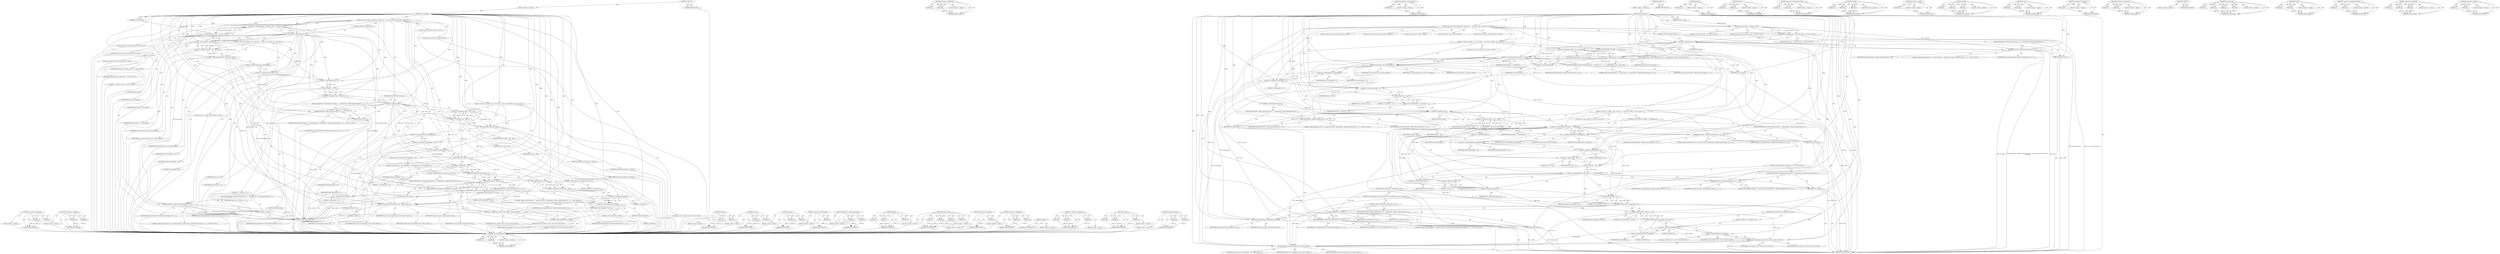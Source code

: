 digraph "&lt;operator&gt;.addition" {
vulnerable_177 [label=<(METHOD,&lt;operator&gt;.subtraction)>];
vulnerable_178 [label=<(PARAM,p1)>];
vulnerable_179 [label=<(PARAM,p2)>];
vulnerable_180 [label=<(BLOCK,&lt;empty&gt;,&lt;empty&gt;)>];
vulnerable_181 [label=<(METHOD_RETURN,ANY)>];
vulnerable_202 [label=<(METHOD,&lt;operator&gt;.addition)>];
vulnerable_203 [label=<(PARAM,p1)>];
vulnerable_204 [label=<(PARAM,p2)>];
vulnerable_205 [label=<(BLOCK,&lt;empty&gt;,&lt;empty&gt;)>];
vulnerable_206 [label=<(METHOD_RETURN,ANY)>];
vulnerable_6 [label=<(METHOD,&lt;global&gt;)<SUB>1</SUB>>];
vulnerable_7 [label=<(BLOCK,&lt;empty&gt;,&lt;empty&gt;)<SUB>1</SUB>>];
vulnerable_8 [label=<(METHOD,set_cfg_option)<SUB>1</SUB>>];
vulnerable_9 [label=<(PARAM,char *opt_string)<SUB>1</SUB>>];
vulnerable_10 [label=<(BLOCK,{
	char *sep, *sep2, szSec[1024], szKey[1024], ...,{
	char *sep, *sep2, szSec[1024], szKey[1024], ...)<SUB>2</SUB>>];
vulnerable_11 [label="<(LOCAL,char* sep: char*)<SUB>3</SUB>>"];
vulnerable_12 [label="<(LOCAL,char* sep2: char*)<SUB>3</SUB>>"];
vulnerable_13 [label="<(LOCAL,char[1024] szSec: char[1024])<SUB>3</SUB>>"];
vulnerable_14 [label="<(LOCAL,char[1024] szKey: char[1024])<SUB>3</SUB>>"];
vulnerable_15 [label="<(LOCAL,char[1024] szVal: char[1024])<SUB>3</SUB>>"];
vulnerable_16 [label="<(&lt;operator&gt;.assignment,sep = strchr(opt_string, ':'))<SUB>4</SUB>>"];
vulnerable_17 [label="<(IDENTIFIER,sep,sep = strchr(opt_string, ':'))<SUB>4</SUB>>"];
vulnerable_18 [label="<(strchr,strchr(opt_string, ':'))<SUB>4</SUB>>"];
vulnerable_19 [label="<(IDENTIFIER,opt_string,strchr(opt_string, ':'))<SUB>4</SUB>>"];
vulnerable_20 [label="<(LITERAL,':',strchr(opt_string, ':'))<SUB>4</SUB>>"];
vulnerable_21 [label=<(CONTROL_STRUCTURE,IF,if (!sep))<SUB>5</SUB>>];
vulnerable_22 [label=<(&lt;operator&gt;.logicalNot,!sep)<SUB>5</SUB>>];
vulnerable_23 [label=<(IDENTIFIER,sep,!sep)<SUB>5</SUB>>];
vulnerable_24 [label=<(BLOCK,{
		fprintf(stderr, &quot;Badly formatted option %s ...,{
		fprintf(stderr, &quot;Badly formatted option %s ...)<SUB>5</SUB>>];
vulnerable_25 [label=<(fprintf,fprintf(stderr, &quot;Badly formatted option %s - ex...)<SUB>6</SUB>>];
vulnerable_26 [label=<(IDENTIFIER,stderr,fprintf(stderr, &quot;Badly formatted option %s - ex...)<SUB>6</SUB>>];
vulnerable_27 [label="<(LITERAL,&quot;Badly formatted option %s - expected Section:N...,fprintf(stderr, &quot;Badly formatted option %s - ex...)<SUB>6</SUB>>"];
vulnerable_28 [label=<(IDENTIFIER,opt_string,fprintf(stderr, &quot;Badly formatted option %s - ex...)<SUB>6</SUB>>];
vulnerable_29 [label=<(RETURN,return;,return;)<SUB>7</SUB>>];
vulnerable_30 [label=<(BLOCK,{
 		const size_t sepIdx = sep - opt_string;
 	...,{
 		const size_t sepIdx = sep - opt_string;
 	...)<SUB>9</SUB>>];
vulnerable_31 [label="<(LOCAL,const size_t sepIdx: size_t)<SUB>10</SUB>>"];
vulnerable_32 [label=<(&lt;operator&gt;.assignment,sepIdx = sep - opt_string)<SUB>10</SUB>>];
vulnerable_33 [label=<(IDENTIFIER,sepIdx,sepIdx = sep - opt_string)<SUB>10</SUB>>];
vulnerable_34 [label=<(&lt;operator&gt;.subtraction,sep - opt_string)<SUB>10</SUB>>];
vulnerable_35 [label=<(IDENTIFIER,sep,sep - opt_string)<SUB>10</SUB>>];
vulnerable_36 [label=<(IDENTIFIER,opt_string,sep - opt_string)<SUB>10</SUB>>];
vulnerable_37 [label=<(strncpy,strncpy(szSec, opt_string, sepIdx))<SUB>11</SUB>>];
vulnerable_38 [label=<(IDENTIFIER,szSec,strncpy(szSec, opt_string, sepIdx))<SUB>11</SUB>>];
vulnerable_39 [label=<(IDENTIFIER,opt_string,strncpy(szSec, opt_string, sepIdx))<SUB>11</SUB>>];
vulnerable_40 [label=<(IDENTIFIER,sepIdx,strncpy(szSec, opt_string, sepIdx))<SUB>11</SUB>>];
vulnerable_41 [label=<(&lt;operator&gt;.assignment,szSec[sepIdx] = 0)<SUB>12</SUB>>];
vulnerable_42 [label=<(&lt;operator&gt;.indirectIndexAccess,szSec[sepIdx])<SUB>12</SUB>>];
vulnerable_43 [label=<(IDENTIFIER,szSec,szSec[sepIdx] = 0)<SUB>12</SUB>>];
vulnerable_44 [label=<(IDENTIFIER,sepIdx,szSec[sepIdx] = 0)<SUB>12</SUB>>];
vulnerable_45 [label=<(LITERAL,0,szSec[sepIdx] = 0)<SUB>12</SUB>>];
vulnerable_46 [label=<(&lt;operator&gt;.postIncrement,sep ++)<SUB>14</SUB>>];
vulnerable_47 [label=<(IDENTIFIER,sep,sep ++)<SUB>14</SUB>>];
vulnerable_48 [label=<(&lt;operator&gt;.assignment,sep2 = strchr(sep, '='))<SUB>15</SUB>>];
vulnerable_49 [label=<(IDENTIFIER,sep2,sep2 = strchr(sep, '='))<SUB>15</SUB>>];
vulnerable_50 [label=<(strchr,strchr(sep, '='))<SUB>15</SUB>>];
vulnerable_51 [label=<(IDENTIFIER,sep,strchr(sep, '='))<SUB>15</SUB>>];
vulnerable_52 [label=<(LITERAL,'=',strchr(sep, '='))<SUB>15</SUB>>];
vulnerable_53 [label=<(CONTROL_STRUCTURE,IF,if (!sep2))<SUB>16</SUB>>];
vulnerable_54 [label=<(&lt;operator&gt;.logicalNot,!sep2)<SUB>16</SUB>>];
vulnerable_55 [label=<(IDENTIFIER,sep2,!sep2)<SUB>16</SUB>>];
vulnerable_56 [label=<(BLOCK,{
		fprintf(stderr, &quot;Badly formatted option %s ...,{
		fprintf(stderr, &quot;Badly formatted option %s ...)<SUB>16</SUB>>];
vulnerable_57 [label=<(fprintf,fprintf(stderr, &quot;Badly formatted option %s - ex...)<SUB>17</SUB>>];
vulnerable_58 [label=<(IDENTIFIER,stderr,fprintf(stderr, &quot;Badly formatted option %s - ex...)<SUB>17</SUB>>];
vulnerable_59 [label="<(LITERAL,&quot;Badly formatted option %s - expected Section:N...,fprintf(stderr, &quot;Badly formatted option %s - ex...)<SUB>17</SUB>>"];
vulnerable_60 [label=<(IDENTIFIER,opt_string,fprintf(stderr, &quot;Badly formatted option %s - ex...)<SUB>17</SUB>>];
vulnerable_61 [label=<(RETURN,return;,return;)<SUB>18</SUB>>];
vulnerable_62 [label=<(BLOCK,{
 		const size_t sepIdx = sep2 - sep;
 		strnc...,{
 		const size_t sepIdx = sep2 - sep;
 		strnc...)<SUB>20</SUB>>];
vulnerable_63 [label="<(LOCAL,const size_t sepIdx: size_t)<SUB>21</SUB>>"];
vulnerable_64 [label=<(&lt;operator&gt;.assignment,sepIdx = sep2 - sep)<SUB>21</SUB>>];
vulnerable_65 [label=<(IDENTIFIER,sepIdx,sepIdx = sep2 - sep)<SUB>21</SUB>>];
vulnerable_66 [label=<(&lt;operator&gt;.subtraction,sep2 - sep)<SUB>21</SUB>>];
vulnerable_67 [label=<(IDENTIFIER,sep2,sep2 - sep)<SUB>21</SUB>>];
vulnerable_68 [label=<(IDENTIFIER,sep,sep2 - sep)<SUB>21</SUB>>];
vulnerable_69 [label=<(strncpy,strncpy(szKey, sep, sepIdx))<SUB>22</SUB>>];
vulnerable_70 [label=<(IDENTIFIER,szKey,strncpy(szKey, sep, sepIdx))<SUB>22</SUB>>];
vulnerable_71 [label=<(IDENTIFIER,sep,strncpy(szKey, sep, sepIdx))<SUB>22</SUB>>];
vulnerable_72 [label=<(IDENTIFIER,sepIdx,strncpy(szKey, sep, sepIdx))<SUB>22</SUB>>];
vulnerable_73 [label=<(&lt;operator&gt;.assignment,szKey[sepIdx] = 0)<SUB>23</SUB>>];
vulnerable_74 [label=<(&lt;operator&gt;.indirectIndexAccess,szKey[sepIdx])<SUB>23</SUB>>];
vulnerable_75 [label=<(IDENTIFIER,szKey,szKey[sepIdx] = 0)<SUB>23</SUB>>];
vulnerable_76 [label=<(IDENTIFIER,sepIdx,szKey[sepIdx] = 0)<SUB>23</SUB>>];
vulnerable_77 [label=<(LITERAL,0,szKey[sepIdx] = 0)<SUB>23</SUB>>];
vulnerable_78 [label=<(strcpy,strcpy(szVal, sep2+1))<SUB>24</SUB>>];
vulnerable_79 [label=<(IDENTIFIER,szVal,strcpy(szVal, sep2+1))<SUB>24</SUB>>];
vulnerable_80 [label=<(&lt;operator&gt;.addition,sep2+1)<SUB>24</SUB>>];
vulnerable_81 [label=<(IDENTIFIER,sep2,sep2+1)<SUB>24</SUB>>];
vulnerable_82 [label=<(LITERAL,1,sep2+1)<SUB>24</SUB>>];
vulnerable_83 [label=<(CONTROL_STRUCTURE,IF,if (!stricmp(szKey, &quot;*&quot;)))<SUB>27</SUB>>];
vulnerable_84 [label=<(&lt;operator&gt;.logicalNot,!stricmp(szKey, &quot;*&quot;))<SUB>27</SUB>>];
vulnerable_85 [label=<(stricmp,stricmp(szKey, &quot;*&quot;))<SUB>27</SUB>>];
vulnerable_86 [label=<(IDENTIFIER,szKey,stricmp(szKey, &quot;*&quot;))<SUB>27</SUB>>];
vulnerable_87 [label=<(LITERAL,&quot;*&quot;,stricmp(szKey, &quot;*&quot;))<SUB>27</SUB>>];
vulnerable_88 [label=<(BLOCK,{
		if (stricmp(szVal, &quot;null&quot;)) {
			fprintf(st...,{
		if (stricmp(szVal, &quot;null&quot;)) {
			fprintf(st...)<SUB>27</SUB>>];
vulnerable_89 [label=<(CONTROL_STRUCTURE,IF,if (stricmp(szVal, &quot;null&quot;)))<SUB>28</SUB>>];
vulnerable_90 [label=<(stricmp,stricmp(szVal, &quot;null&quot;))<SUB>28</SUB>>];
vulnerable_91 [label=<(IDENTIFIER,szVal,stricmp(szVal, &quot;null&quot;))<SUB>28</SUB>>];
vulnerable_92 [label=<(LITERAL,&quot;null&quot;,stricmp(szVal, &quot;null&quot;))<SUB>28</SUB>>];
vulnerable_93 [label=<(BLOCK,{
			fprintf(stderr, &quot;Badly formatted option %s...,{
			fprintf(stderr, &quot;Badly formatted option %s...)<SUB>28</SUB>>];
vulnerable_94 [label=<(fprintf,fprintf(stderr, &quot;Badly formatted option %s - ex...)<SUB>29</SUB>>];
vulnerable_95 [label=<(IDENTIFIER,stderr,fprintf(stderr, &quot;Badly formatted option %s - ex...)<SUB>29</SUB>>];
vulnerable_96 [label="<(LITERAL,&quot;Badly formatted option %s - expected Section:*...,fprintf(stderr, &quot;Badly formatted option %s - ex...)<SUB>29</SUB>>"];
vulnerable_97 [label=<(IDENTIFIER,opt_string,fprintf(stderr, &quot;Badly formatted option %s - ex...)<SUB>29</SUB>>];
vulnerable_98 [label=<(RETURN,return;,return;)<SUB>30</SUB>>];
vulnerable_99 [label=<(gf_cfg_del_section,gf_cfg_del_section(cfg_file, szSec))<SUB>32</SUB>>];
vulnerable_100 [label=<(IDENTIFIER,cfg_file,gf_cfg_del_section(cfg_file, szSec))<SUB>32</SUB>>];
vulnerable_101 [label=<(IDENTIFIER,szSec,gf_cfg_del_section(cfg_file, szSec))<SUB>32</SUB>>];
vulnerable_102 [label=<(RETURN,return;,return;)<SUB>33</SUB>>];
vulnerable_103 [label=<(CONTROL_STRUCTURE,IF,if (!stricmp(szVal, &quot;null&quot;)))<SUB>36</SUB>>];
vulnerable_104 [label=<(&lt;operator&gt;.logicalNot,!stricmp(szVal, &quot;null&quot;))<SUB>36</SUB>>];
vulnerable_105 [label=<(stricmp,stricmp(szVal, &quot;null&quot;))<SUB>36</SUB>>];
vulnerable_106 [label=<(IDENTIFIER,szVal,stricmp(szVal, &quot;null&quot;))<SUB>36</SUB>>];
vulnerable_107 [label=<(LITERAL,&quot;null&quot;,stricmp(szVal, &quot;null&quot;))<SUB>36</SUB>>];
vulnerable_108 [label=<(BLOCK,{
		szVal[0]=0;
	},{
		szVal[0]=0;
	})<SUB>36</SUB>>];
vulnerable_109 [label=<(&lt;operator&gt;.assignment,szVal[0]=0)<SUB>37</SUB>>];
vulnerable_110 [label=<(&lt;operator&gt;.indirectIndexAccess,szVal[0])<SUB>37</SUB>>];
vulnerable_111 [label=<(IDENTIFIER,szVal,szVal[0]=0)<SUB>37</SUB>>];
vulnerable_112 [label=<(LITERAL,0,szVal[0]=0)<SUB>37</SUB>>];
vulnerable_113 [label=<(LITERAL,0,szVal[0]=0)<SUB>37</SUB>>];
vulnerable_114 [label=<(gf_cfg_set_key,gf_cfg_set_key(cfg_file, szSec, szKey, szVal[0]...)<SUB>39</SUB>>];
vulnerable_115 [label=<(IDENTIFIER,cfg_file,gf_cfg_set_key(cfg_file, szSec, szKey, szVal[0]...)<SUB>39</SUB>>];
vulnerable_116 [label=<(IDENTIFIER,szSec,gf_cfg_set_key(cfg_file, szSec, szKey, szVal[0]...)<SUB>39</SUB>>];
vulnerable_117 [label=<(IDENTIFIER,szKey,gf_cfg_set_key(cfg_file, szSec, szKey, szVal[0]...)<SUB>39</SUB>>];
vulnerable_118 [label="<(&lt;operator&gt;.conditional,szVal[0] ? szVal : NULL)<SUB>39</SUB>>"];
vulnerable_119 [label=<(&lt;operator&gt;.indirectIndexAccess,szVal[0])<SUB>39</SUB>>];
vulnerable_120 [label="<(IDENTIFIER,szVal,szVal[0] ? szVal : NULL)<SUB>39</SUB>>"];
vulnerable_121 [label="<(LITERAL,0,szVal[0] ? szVal : NULL)<SUB>39</SUB>>"];
vulnerable_122 [label="<(IDENTIFIER,szVal,szVal[0] ? szVal : NULL)<SUB>39</SUB>>"];
vulnerable_123 [label="<(IDENTIFIER,NULL,szVal[0] ? szVal : NULL)<SUB>39</SUB>>"];
vulnerable_124 [label=<(METHOD_RETURN,void)<SUB>1</SUB>>];
vulnerable_126 [label=<(METHOD_RETURN,ANY)<SUB>1</SUB>>];
vulnerable_207 [label=<(METHOD,stricmp)>];
vulnerable_208 [label=<(PARAM,p1)>];
vulnerable_209 [label=<(PARAM,p2)>];
vulnerable_210 [label=<(BLOCK,&lt;empty&gt;,&lt;empty&gt;)>];
vulnerable_211 [label=<(METHOD_RETURN,ANY)>];
vulnerable_162 [label=<(METHOD,strchr)>];
vulnerable_163 [label=<(PARAM,p1)>];
vulnerable_164 [label=<(PARAM,p2)>];
vulnerable_165 [label=<(BLOCK,&lt;empty&gt;,&lt;empty&gt;)>];
vulnerable_166 [label=<(METHOD_RETURN,ANY)>];
vulnerable_197 [label=<(METHOD,strcpy)>];
vulnerable_198 [label=<(PARAM,p1)>];
vulnerable_199 [label=<(PARAM,p2)>];
vulnerable_200 [label=<(BLOCK,&lt;empty&gt;,&lt;empty&gt;)>];
vulnerable_201 [label=<(METHOD_RETURN,ANY)>];
vulnerable_193 [label=<(METHOD,&lt;operator&gt;.postIncrement)>];
vulnerable_194 [label=<(PARAM,p1)>];
vulnerable_195 [label=<(BLOCK,&lt;empty&gt;,&lt;empty&gt;)>];
vulnerable_196 [label=<(METHOD_RETURN,ANY)>];
vulnerable_188 [label=<(METHOD,&lt;operator&gt;.indirectIndexAccess)>];
vulnerable_189 [label=<(PARAM,p1)>];
vulnerable_190 [label=<(PARAM,p2)>];
vulnerable_191 [label=<(BLOCK,&lt;empty&gt;,&lt;empty&gt;)>];
vulnerable_192 [label=<(METHOD_RETURN,ANY)>];
vulnerable_171 [label=<(METHOD,fprintf)>];
vulnerable_172 [label=<(PARAM,p1)>];
vulnerable_173 [label=<(PARAM,p2)>];
vulnerable_174 [label=<(PARAM,p3)>];
vulnerable_175 [label=<(BLOCK,&lt;empty&gt;,&lt;empty&gt;)>];
vulnerable_176 [label=<(METHOD_RETURN,ANY)>];
vulnerable_217 [label=<(METHOD,gf_cfg_set_key)>];
vulnerable_218 [label=<(PARAM,p1)>];
vulnerable_219 [label=<(PARAM,p2)>];
vulnerable_220 [label=<(PARAM,p3)>];
vulnerable_221 [label=<(PARAM,p4)>];
vulnerable_222 [label=<(BLOCK,&lt;empty&gt;,&lt;empty&gt;)>];
vulnerable_223 [label=<(METHOD_RETURN,ANY)>];
vulnerable_167 [label=<(METHOD,&lt;operator&gt;.logicalNot)>];
vulnerable_168 [label=<(PARAM,p1)>];
vulnerable_169 [label=<(BLOCK,&lt;empty&gt;,&lt;empty&gt;)>];
vulnerable_170 [label=<(METHOD_RETURN,ANY)>];
vulnerable_157 [label=<(METHOD,&lt;operator&gt;.assignment)>];
vulnerable_158 [label=<(PARAM,p1)>];
vulnerable_159 [label=<(PARAM,p2)>];
vulnerable_160 [label=<(BLOCK,&lt;empty&gt;,&lt;empty&gt;)>];
vulnerable_161 [label=<(METHOD_RETURN,ANY)>];
vulnerable_151 [label=<(METHOD,&lt;global&gt;)<SUB>1</SUB>>];
vulnerable_152 [label=<(BLOCK,&lt;empty&gt;,&lt;empty&gt;)>];
vulnerable_153 [label=<(METHOD_RETURN,ANY)>];
vulnerable_224 [label=<(METHOD,&lt;operator&gt;.conditional)>];
vulnerable_225 [label=<(PARAM,p1)>];
vulnerable_226 [label=<(PARAM,p2)>];
vulnerable_227 [label=<(PARAM,p3)>];
vulnerable_228 [label=<(BLOCK,&lt;empty&gt;,&lt;empty&gt;)>];
vulnerable_229 [label=<(METHOD_RETURN,ANY)>];
vulnerable_182 [label=<(METHOD,strncpy)>];
vulnerable_183 [label=<(PARAM,p1)>];
vulnerable_184 [label=<(PARAM,p2)>];
vulnerable_185 [label=<(PARAM,p3)>];
vulnerable_186 [label=<(BLOCK,&lt;empty&gt;,&lt;empty&gt;)>];
vulnerable_187 [label=<(METHOD_RETURN,ANY)>];
vulnerable_212 [label=<(METHOD,gf_cfg_del_section)>];
vulnerable_213 [label=<(PARAM,p1)>];
vulnerable_214 [label=<(PARAM,p2)>];
vulnerable_215 [label=<(BLOCK,&lt;empty&gt;,&lt;empty&gt;)>];
vulnerable_216 [label=<(METHOD_RETURN,ANY)>];
fixed_267 [label=<(METHOD,gf_cfg_del_section)>];
fixed_268 [label=<(PARAM,p1)>];
fixed_269 [label=<(PARAM,p2)>];
fixed_270 [label=<(BLOCK,&lt;empty&gt;,&lt;empty&gt;)>];
fixed_271 [label=<(METHOD_RETURN,ANY)>];
fixed_219 [label=<(METHOD,&lt;operator&gt;.subtraction)>];
fixed_220 [label=<(PARAM,p1)>];
fixed_221 [label=<(PARAM,p2)>];
fixed_222 [label=<(BLOCK,&lt;empty&gt;,&lt;empty&gt;)>];
fixed_223 [label=<(METHOD_RETURN,ANY)>];
fixed_244 [label=<(METHOD,&lt;operator&gt;.postIncrement)>];
fixed_245 [label=<(PARAM,p1)>];
fixed_246 [label=<(BLOCK,&lt;empty&gt;,&lt;empty&gt;)>];
fixed_247 [label=<(METHOD_RETURN,ANY)>];
fixed_6 [label=<(METHOD,&lt;global&gt;)<SUB>1</SUB>>];
fixed_7 [label=<(BLOCK,&lt;empty&gt;,&lt;empty&gt;)<SUB>1</SUB>>];
fixed_8 [label=<(METHOD,set_cfg_option)<SUB>1</SUB>>];
fixed_9 [label=<(PARAM,char *opt_string)<SUB>1</SUB>>];
fixed_10 [label=<(BLOCK,{
	char *sep, *sep2, szSec[1024], szKey[1024], ...,{
	char *sep, *sep2, szSec[1024], szKey[1024], ...)<SUB>2</SUB>>];
fixed_11 [label="<(LOCAL,char* sep: char*)<SUB>3</SUB>>"];
fixed_12 [label="<(LOCAL,char* sep2: char*)<SUB>3</SUB>>"];
fixed_13 [label="<(LOCAL,char[1024] szSec: char[1024])<SUB>3</SUB>>"];
fixed_14 [label="<(LOCAL,char[1024] szKey: char[1024])<SUB>3</SUB>>"];
fixed_15 [label="<(LOCAL,char[1024] szVal: char[1024])<SUB>3</SUB>>"];
fixed_16 [label="<(&lt;operator&gt;.assignment,sep = strchr(opt_string, ':'))<SUB>4</SUB>>"];
fixed_17 [label="<(IDENTIFIER,sep,sep = strchr(opt_string, ':'))<SUB>4</SUB>>"];
fixed_18 [label="<(strchr,strchr(opt_string, ':'))<SUB>4</SUB>>"];
fixed_19 [label="<(IDENTIFIER,opt_string,strchr(opt_string, ':'))<SUB>4</SUB>>"];
fixed_20 [label="<(LITERAL,':',strchr(opt_string, ':'))<SUB>4</SUB>>"];
fixed_21 [label=<(CONTROL_STRUCTURE,IF,if (!sep))<SUB>5</SUB>>];
fixed_22 [label=<(&lt;operator&gt;.logicalNot,!sep)<SUB>5</SUB>>];
fixed_23 [label=<(IDENTIFIER,sep,!sep)<SUB>5</SUB>>];
fixed_24 [label=<(BLOCK,{
		fprintf(stderr, &quot;Badly formatted option %s ...,{
		fprintf(stderr, &quot;Badly formatted option %s ...)<SUB>5</SUB>>];
fixed_25 [label=<(fprintf,fprintf(stderr, &quot;Badly formatted option %s - ex...)<SUB>6</SUB>>];
fixed_26 [label=<(IDENTIFIER,stderr,fprintf(stderr, &quot;Badly formatted option %s - ex...)<SUB>6</SUB>>];
fixed_27 [label="<(LITERAL,&quot;Badly formatted option %s - expected Section:N...,fprintf(stderr, &quot;Badly formatted option %s - ex...)<SUB>6</SUB>>"];
fixed_28 [label=<(IDENTIFIER,opt_string,fprintf(stderr, &quot;Badly formatted option %s - ex...)<SUB>6</SUB>>];
fixed_29 [label=<(RETURN,return;,return;)<SUB>7</SUB>>];
fixed_30 [label=<(BLOCK,{
 		const size_t sepIdx = sep - opt_string;
		...,{
 		const size_t sepIdx = sep - opt_string;
		...)<SUB>9</SUB>>];
fixed_31 [label="<(LOCAL,const size_t sepIdx: size_t)<SUB>10</SUB>>"];
fixed_32 [label=<(&lt;operator&gt;.assignment,sepIdx = sep - opt_string)<SUB>10</SUB>>];
fixed_33 [label=<(IDENTIFIER,sepIdx,sepIdx = sep - opt_string)<SUB>10</SUB>>];
fixed_34 [label=<(&lt;operator&gt;.subtraction,sep - opt_string)<SUB>10</SUB>>];
fixed_35 [label=<(IDENTIFIER,sep,sep - opt_string)<SUB>10</SUB>>];
fixed_36 [label=<(IDENTIFIER,opt_string,sep - opt_string)<SUB>10</SUB>>];
fixed_37 [label=<(CONTROL_STRUCTURE,IF,if (sepIdx &gt;= sizeof(szSec)))<SUB>11</SUB>>];
fixed_38 [label=<(&lt;operator&gt;.greaterEqualsThan,sepIdx &gt;= sizeof(szSec))<SUB>11</SUB>>];
fixed_39 [label=<(IDENTIFIER,sepIdx,sepIdx &gt;= sizeof(szSec))<SUB>11</SUB>>];
fixed_40 [label=<(&lt;operator&gt;.sizeOf,sizeof(szSec))<SUB>11</SUB>>];
fixed_41 [label=<(IDENTIFIER,szSec,sizeof(szSec))<SUB>11</SUB>>];
fixed_42 [label=<(BLOCK,{
			fprintf(stderr, &quot;Badly formatted option %s...,{
			fprintf(stderr, &quot;Badly formatted option %s...)<SUB>11</SUB>>];
fixed_43 [label=<(fprintf,fprintf(stderr, &quot;Badly formatted option %s - Se...)<SUB>12</SUB>>];
fixed_44 [label=<(IDENTIFIER,stderr,fprintf(stderr, &quot;Badly formatted option %s - Se...)<SUB>12</SUB>>];
fixed_45 [label=<(LITERAL,&quot;Badly formatted option %s - Section name is to...,fprintf(stderr, &quot;Badly formatted option %s - Se...)<SUB>12</SUB>>];
fixed_46 [label=<(IDENTIFIER,opt_string,fprintf(stderr, &quot;Badly formatted option %s - Se...)<SUB>12</SUB>>];
fixed_47 [label=<(RETURN,return;,return;)<SUB>13</SUB>>];
fixed_48 [label=<(strncpy,strncpy(szSec, opt_string, sepIdx))<SUB>16</SUB>>];
fixed_49 [label=<(IDENTIFIER,szSec,strncpy(szSec, opt_string, sepIdx))<SUB>16</SUB>>];
fixed_50 [label=<(IDENTIFIER,opt_string,strncpy(szSec, opt_string, sepIdx))<SUB>16</SUB>>];
fixed_51 [label=<(IDENTIFIER,sepIdx,strncpy(szSec, opt_string, sepIdx))<SUB>16</SUB>>];
fixed_52 [label=<(&lt;operator&gt;.assignment,szSec[sepIdx] = 0)<SUB>17</SUB>>];
fixed_53 [label=<(&lt;operator&gt;.indirectIndexAccess,szSec[sepIdx])<SUB>17</SUB>>];
fixed_54 [label=<(IDENTIFIER,szSec,szSec[sepIdx] = 0)<SUB>17</SUB>>];
fixed_55 [label=<(IDENTIFIER,sepIdx,szSec[sepIdx] = 0)<SUB>17</SUB>>];
fixed_56 [label=<(LITERAL,0,szSec[sepIdx] = 0)<SUB>17</SUB>>];
fixed_57 [label=<(&lt;operator&gt;.postIncrement,sep ++)<SUB>19</SUB>>];
fixed_58 [label=<(IDENTIFIER,sep,sep ++)<SUB>19</SUB>>];
fixed_59 [label=<(&lt;operator&gt;.assignment,sep2 = strchr(sep, '='))<SUB>20</SUB>>];
fixed_60 [label=<(IDENTIFIER,sep2,sep2 = strchr(sep, '='))<SUB>20</SUB>>];
fixed_61 [label=<(strchr,strchr(sep, '='))<SUB>20</SUB>>];
fixed_62 [label=<(IDENTIFIER,sep,strchr(sep, '='))<SUB>20</SUB>>];
fixed_63 [label=<(LITERAL,'=',strchr(sep, '='))<SUB>20</SUB>>];
fixed_64 [label=<(CONTROL_STRUCTURE,IF,if (!sep2))<SUB>21</SUB>>];
fixed_65 [label=<(&lt;operator&gt;.logicalNot,!sep2)<SUB>21</SUB>>];
fixed_66 [label=<(IDENTIFIER,sep2,!sep2)<SUB>21</SUB>>];
fixed_67 [label=<(BLOCK,{
		fprintf(stderr, &quot;Badly formatted option %s ...,{
		fprintf(stderr, &quot;Badly formatted option %s ...)<SUB>21</SUB>>];
fixed_68 [label=<(fprintf,fprintf(stderr, &quot;Badly formatted option %s - ex...)<SUB>22</SUB>>];
fixed_69 [label=<(IDENTIFIER,stderr,fprintf(stderr, &quot;Badly formatted option %s - ex...)<SUB>22</SUB>>];
fixed_70 [label="<(LITERAL,&quot;Badly formatted option %s - expected Section:N...,fprintf(stderr, &quot;Badly formatted option %s - ex...)<SUB>22</SUB>>"];
fixed_71 [label=<(IDENTIFIER,opt_string,fprintf(stderr, &quot;Badly formatted option %s - ex...)<SUB>22</SUB>>];
fixed_72 [label=<(RETURN,return;,return;)<SUB>23</SUB>>];
fixed_73 [label=<(BLOCK,{
 		const size_t sepIdx = sep2 - sep;
		if (se...,{
 		const size_t sepIdx = sep2 - sep;
		if (se...)<SUB>25</SUB>>];
fixed_74 [label="<(LOCAL,const size_t sepIdx: size_t)<SUB>26</SUB>>"];
fixed_75 [label=<(&lt;operator&gt;.assignment,sepIdx = sep2 - sep)<SUB>26</SUB>>];
fixed_76 [label=<(IDENTIFIER,sepIdx,sepIdx = sep2 - sep)<SUB>26</SUB>>];
fixed_77 [label=<(&lt;operator&gt;.subtraction,sep2 - sep)<SUB>26</SUB>>];
fixed_78 [label=<(IDENTIFIER,sep2,sep2 - sep)<SUB>26</SUB>>];
fixed_79 [label=<(IDENTIFIER,sep,sep2 - sep)<SUB>26</SUB>>];
fixed_80 [label=<(CONTROL_STRUCTURE,IF,if (sepIdx &gt;= sizeof(szKey)))<SUB>27</SUB>>];
fixed_81 [label=<(&lt;operator&gt;.greaterEqualsThan,sepIdx &gt;= sizeof(szKey))<SUB>27</SUB>>];
fixed_82 [label=<(IDENTIFIER,sepIdx,sepIdx &gt;= sizeof(szKey))<SUB>27</SUB>>];
fixed_83 [label=<(&lt;operator&gt;.sizeOf,sizeof(szKey))<SUB>27</SUB>>];
fixed_84 [label=<(IDENTIFIER,szKey,sizeof(szKey))<SUB>27</SUB>>];
fixed_85 [label=<(BLOCK,{
			fprintf(stderr, &quot;Badly formatted option %s...,{
			fprintf(stderr, &quot;Badly formatted option %s...)<SUB>27</SUB>>];
fixed_86 [label=<(fprintf,fprintf(stderr, &quot;Badly formatted option %s - ke...)<SUB>28</SUB>>];
fixed_87 [label=<(IDENTIFIER,stderr,fprintf(stderr, &quot;Badly formatted option %s - ke...)<SUB>28</SUB>>];
fixed_88 [label=<(LITERAL,&quot;Badly formatted option %s - key name is too lo...,fprintf(stderr, &quot;Badly formatted option %s - ke...)<SUB>28</SUB>>];
fixed_89 [label=<(IDENTIFIER,opt_string,fprintf(stderr, &quot;Badly formatted option %s - ke...)<SUB>28</SUB>>];
fixed_90 [label=<(RETURN,return;,return;)<SUB>29</SUB>>];
fixed_91 [label=<(strncpy,strncpy(szKey, sep, sepIdx))<SUB>31</SUB>>];
fixed_92 [label=<(IDENTIFIER,szKey,strncpy(szKey, sep, sepIdx))<SUB>31</SUB>>];
fixed_93 [label=<(IDENTIFIER,sep,strncpy(szKey, sep, sepIdx))<SUB>31</SUB>>];
fixed_94 [label=<(IDENTIFIER,sepIdx,strncpy(szKey, sep, sepIdx))<SUB>31</SUB>>];
fixed_95 [label=<(&lt;operator&gt;.assignment,szKey[sepIdx] = 0)<SUB>32</SUB>>];
fixed_96 [label=<(&lt;operator&gt;.indirectIndexAccess,szKey[sepIdx])<SUB>32</SUB>>];
fixed_97 [label=<(IDENTIFIER,szKey,szKey[sepIdx] = 0)<SUB>32</SUB>>];
fixed_98 [label=<(IDENTIFIER,sepIdx,szKey[sepIdx] = 0)<SUB>32</SUB>>];
fixed_99 [label=<(LITERAL,0,szKey[sepIdx] = 0)<SUB>32</SUB>>];
fixed_100 [label=<(CONTROL_STRUCTURE,IF,if (strlen(sep2 + 1) &gt;= sizeof(szVal)))<SUB>33</SUB>>];
fixed_101 [label=<(&lt;operator&gt;.greaterEqualsThan,strlen(sep2 + 1) &gt;= sizeof(szVal))<SUB>33</SUB>>];
fixed_102 [label=<(strlen,strlen(sep2 + 1))<SUB>33</SUB>>];
fixed_103 [label=<(&lt;operator&gt;.addition,sep2 + 1)<SUB>33</SUB>>];
fixed_104 [label=<(IDENTIFIER,sep2,sep2 + 1)<SUB>33</SUB>>];
fixed_105 [label=<(LITERAL,1,sep2 + 1)<SUB>33</SUB>>];
fixed_106 [label=<(&lt;operator&gt;.sizeOf,sizeof(szVal))<SUB>33</SUB>>];
fixed_107 [label=<(IDENTIFIER,szVal,sizeof(szVal))<SUB>33</SUB>>];
fixed_108 [label=<(BLOCK,{
			fprintf(stderr, &quot;Badly formatted option %s...,{
			fprintf(stderr, &quot;Badly formatted option %s...)<SUB>33</SUB>>];
fixed_109 [label=<(fprintf,fprintf(stderr, &quot;Badly formatted option %s - va...)<SUB>34</SUB>>];
fixed_110 [label=<(IDENTIFIER,stderr,fprintf(stderr, &quot;Badly formatted option %s - va...)<SUB>34</SUB>>];
fixed_111 [label=<(LITERAL,&quot;Badly formatted option %s - value is too long\n&quot;,fprintf(stderr, &quot;Badly formatted option %s - va...)<SUB>34</SUB>>];
fixed_112 [label=<(IDENTIFIER,opt_string,fprintf(stderr, &quot;Badly formatted option %s - va...)<SUB>34</SUB>>];
fixed_113 [label=<(RETURN,return;,return;)<SUB>35</SUB>>];
fixed_114 [label=<(strcpy,strcpy(szVal, sep2+1))<SUB>37</SUB>>];
fixed_115 [label=<(IDENTIFIER,szVal,strcpy(szVal, sep2+1))<SUB>37</SUB>>];
fixed_116 [label=<(&lt;operator&gt;.addition,sep2+1)<SUB>37</SUB>>];
fixed_117 [label=<(IDENTIFIER,sep2,sep2+1)<SUB>37</SUB>>];
fixed_118 [label=<(LITERAL,1,sep2+1)<SUB>37</SUB>>];
fixed_119 [label=<(CONTROL_STRUCTURE,IF,if (!stricmp(szKey, &quot;*&quot;)))<SUB>40</SUB>>];
fixed_120 [label=<(&lt;operator&gt;.logicalNot,!stricmp(szKey, &quot;*&quot;))<SUB>40</SUB>>];
fixed_121 [label=<(stricmp,stricmp(szKey, &quot;*&quot;))<SUB>40</SUB>>];
fixed_122 [label=<(IDENTIFIER,szKey,stricmp(szKey, &quot;*&quot;))<SUB>40</SUB>>];
fixed_123 [label=<(LITERAL,&quot;*&quot;,stricmp(szKey, &quot;*&quot;))<SUB>40</SUB>>];
fixed_124 [label=<(BLOCK,{
		if (stricmp(szVal, &quot;null&quot;)) {
			fprintf(st...,{
		if (stricmp(szVal, &quot;null&quot;)) {
			fprintf(st...)<SUB>40</SUB>>];
fixed_125 [label=<(CONTROL_STRUCTURE,IF,if (stricmp(szVal, &quot;null&quot;)))<SUB>41</SUB>>];
fixed_126 [label=<(stricmp,stricmp(szVal, &quot;null&quot;))<SUB>41</SUB>>];
fixed_127 [label=<(IDENTIFIER,szVal,stricmp(szVal, &quot;null&quot;))<SUB>41</SUB>>];
fixed_128 [label=<(LITERAL,&quot;null&quot;,stricmp(szVal, &quot;null&quot;))<SUB>41</SUB>>];
fixed_129 [label=<(BLOCK,{
			fprintf(stderr, &quot;Badly formatted option %s...,{
			fprintf(stderr, &quot;Badly formatted option %s...)<SUB>41</SUB>>];
fixed_130 [label=<(fprintf,fprintf(stderr, &quot;Badly formatted option %s - ex...)<SUB>42</SUB>>];
fixed_131 [label=<(IDENTIFIER,stderr,fprintf(stderr, &quot;Badly formatted option %s - ex...)<SUB>42</SUB>>];
fixed_132 [label="<(LITERAL,&quot;Badly formatted option %s - expected Section:*...,fprintf(stderr, &quot;Badly formatted option %s - ex...)<SUB>42</SUB>>"];
fixed_133 [label=<(IDENTIFIER,opt_string,fprintf(stderr, &quot;Badly formatted option %s - ex...)<SUB>42</SUB>>];
fixed_134 [label=<(RETURN,return;,return;)<SUB>43</SUB>>];
fixed_135 [label=<(gf_cfg_del_section,gf_cfg_del_section(cfg_file, szSec))<SUB>45</SUB>>];
fixed_136 [label=<(IDENTIFIER,cfg_file,gf_cfg_del_section(cfg_file, szSec))<SUB>45</SUB>>];
fixed_137 [label=<(IDENTIFIER,szSec,gf_cfg_del_section(cfg_file, szSec))<SUB>45</SUB>>];
fixed_138 [label=<(RETURN,return;,return;)<SUB>46</SUB>>];
fixed_139 [label=<(CONTROL_STRUCTURE,IF,if (!stricmp(szVal, &quot;null&quot;)))<SUB>49</SUB>>];
fixed_140 [label=<(&lt;operator&gt;.logicalNot,!stricmp(szVal, &quot;null&quot;))<SUB>49</SUB>>];
fixed_141 [label=<(stricmp,stricmp(szVal, &quot;null&quot;))<SUB>49</SUB>>];
fixed_142 [label=<(IDENTIFIER,szVal,stricmp(szVal, &quot;null&quot;))<SUB>49</SUB>>];
fixed_143 [label=<(LITERAL,&quot;null&quot;,stricmp(szVal, &quot;null&quot;))<SUB>49</SUB>>];
fixed_144 [label=<(BLOCK,{
		szVal[0]=0;
	},{
		szVal[0]=0;
	})<SUB>49</SUB>>];
fixed_145 [label=<(&lt;operator&gt;.assignment,szVal[0]=0)<SUB>50</SUB>>];
fixed_146 [label=<(&lt;operator&gt;.indirectIndexAccess,szVal[0])<SUB>50</SUB>>];
fixed_147 [label=<(IDENTIFIER,szVal,szVal[0]=0)<SUB>50</SUB>>];
fixed_148 [label=<(LITERAL,0,szVal[0]=0)<SUB>50</SUB>>];
fixed_149 [label=<(LITERAL,0,szVal[0]=0)<SUB>50</SUB>>];
fixed_150 [label=<(gf_cfg_set_key,gf_cfg_set_key(cfg_file, szSec, szKey, szVal[0]...)<SUB>52</SUB>>];
fixed_151 [label=<(IDENTIFIER,cfg_file,gf_cfg_set_key(cfg_file, szSec, szKey, szVal[0]...)<SUB>52</SUB>>];
fixed_152 [label=<(IDENTIFIER,szSec,gf_cfg_set_key(cfg_file, szSec, szKey, szVal[0]...)<SUB>52</SUB>>];
fixed_153 [label=<(IDENTIFIER,szKey,gf_cfg_set_key(cfg_file, szSec, szKey, szVal[0]...)<SUB>52</SUB>>];
fixed_154 [label="<(&lt;operator&gt;.conditional,szVal[0] ? szVal : NULL)<SUB>52</SUB>>"];
fixed_155 [label=<(&lt;operator&gt;.indirectIndexAccess,szVal[0])<SUB>52</SUB>>];
fixed_156 [label="<(IDENTIFIER,szVal,szVal[0] ? szVal : NULL)<SUB>52</SUB>>"];
fixed_157 [label="<(LITERAL,0,szVal[0] ? szVal : NULL)<SUB>52</SUB>>"];
fixed_158 [label="<(IDENTIFIER,szVal,szVal[0] ? szVal : NULL)<SUB>52</SUB>>"];
fixed_159 [label="<(IDENTIFIER,NULL,szVal[0] ? szVal : NULL)<SUB>52</SUB>>"];
fixed_160 [label=<(METHOD_RETURN,void)<SUB>1</SUB>>];
fixed_162 [label=<(METHOD_RETURN,ANY)<SUB>1</SUB>>];
fixed_248 [label=<(METHOD,strlen)>];
fixed_249 [label=<(PARAM,p1)>];
fixed_250 [label=<(BLOCK,&lt;empty&gt;,&lt;empty&gt;)>];
fixed_251 [label=<(METHOD_RETURN,ANY)>];
fixed_204 [label=<(METHOD,strchr)>];
fixed_205 [label=<(PARAM,p1)>];
fixed_206 [label=<(PARAM,p2)>];
fixed_207 [label=<(BLOCK,&lt;empty&gt;,&lt;empty&gt;)>];
fixed_208 [label=<(METHOD_RETURN,ANY)>];
fixed_239 [label=<(METHOD,&lt;operator&gt;.indirectIndexAccess)>];
fixed_240 [label=<(PARAM,p1)>];
fixed_241 [label=<(PARAM,p2)>];
fixed_242 [label=<(BLOCK,&lt;empty&gt;,&lt;empty&gt;)>];
fixed_243 [label=<(METHOD_RETURN,ANY)>];
fixed_233 [label=<(METHOD,strncpy)>];
fixed_234 [label=<(PARAM,p1)>];
fixed_235 [label=<(PARAM,p2)>];
fixed_236 [label=<(PARAM,p3)>];
fixed_237 [label=<(BLOCK,&lt;empty&gt;,&lt;empty&gt;)>];
fixed_238 [label=<(METHOD_RETURN,ANY)>];
fixed_229 [label=<(METHOD,&lt;operator&gt;.sizeOf)>];
fixed_230 [label=<(PARAM,p1)>];
fixed_231 [label=<(BLOCK,&lt;empty&gt;,&lt;empty&gt;)>];
fixed_232 [label=<(METHOD_RETURN,ANY)>];
fixed_213 [label=<(METHOD,fprintf)>];
fixed_214 [label=<(PARAM,p1)>];
fixed_215 [label=<(PARAM,p2)>];
fixed_216 [label=<(PARAM,p3)>];
fixed_217 [label=<(BLOCK,&lt;empty&gt;,&lt;empty&gt;)>];
fixed_218 [label=<(METHOD_RETURN,ANY)>];
fixed_257 [label=<(METHOD,strcpy)>];
fixed_258 [label=<(PARAM,p1)>];
fixed_259 [label=<(PARAM,p2)>];
fixed_260 [label=<(BLOCK,&lt;empty&gt;,&lt;empty&gt;)>];
fixed_261 [label=<(METHOD_RETURN,ANY)>];
fixed_209 [label=<(METHOD,&lt;operator&gt;.logicalNot)>];
fixed_210 [label=<(PARAM,p1)>];
fixed_211 [label=<(BLOCK,&lt;empty&gt;,&lt;empty&gt;)>];
fixed_212 [label=<(METHOD_RETURN,ANY)>];
fixed_199 [label=<(METHOD,&lt;operator&gt;.assignment)>];
fixed_200 [label=<(PARAM,p1)>];
fixed_201 [label=<(PARAM,p2)>];
fixed_202 [label=<(BLOCK,&lt;empty&gt;,&lt;empty&gt;)>];
fixed_203 [label=<(METHOD_RETURN,ANY)>];
fixed_193 [label=<(METHOD,&lt;global&gt;)<SUB>1</SUB>>];
fixed_194 [label=<(BLOCK,&lt;empty&gt;,&lt;empty&gt;)>];
fixed_195 [label=<(METHOD_RETURN,ANY)>];
fixed_272 [label=<(METHOD,gf_cfg_set_key)>];
fixed_273 [label=<(PARAM,p1)>];
fixed_274 [label=<(PARAM,p2)>];
fixed_275 [label=<(PARAM,p3)>];
fixed_276 [label=<(PARAM,p4)>];
fixed_277 [label=<(BLOCK,&lt;empty&gt;,&lt;empty&gt;)>];
fixed_278 [label=<(METHOD_RETURN,ANY)>];
fixed_262 [label=<(METHOD,stricmp)>];
fixed_263 [label=<(PARAM,p1)>];
fixed_264 [label=<(PARAM,p2)>];
fixed_265 [label=<(BLOCK,&lt;empty&gt;,&lt;empty&gt;)>];
fixed_266 [label=<(METHOD_RETURN,ANY)>];
fixed_224 [label=<(METHOD,&lt;operator&gt;.greaterEqualsThan)>];
fixed_225 [label=<(PARAM,p1)>];
fixed_226 [label=<(PARAM,p2)>];
fixed_227 [label=<(BLOCK,&lt;empty&gt;,&lt;empty&gt;)>];
fixed_228 [label=<(METHOD_RETURN,ANY)>];
fixed_279 [label=<(METHOD,&lt;operator&gt;.conditional)>];
fixed_280 [label=<(PARAM,p1)>];
fixed_281 [label=<(PARAM,p2)>];
fixed_282 [label=<(PARAM,p3)>];
fixed_283 [label=<(BLOCK,&lt;empty&gt;,&lt;empty&gt;)>];
fixed_284 [label=<(METHOD_RETURN,ANY)>];
fixed_252 [label=<(METHOD,&lt;operator&gt;.addition)>];
fixed_253 [label=<(PARAM,p1)>];
fixed_254 [label=<(PARAM,p2)>];
fixed_255 [label=<(BLOCK,&lt;empty&gt;,&lt;empty&gt;)>];
fixed_256 [label=<(METHOD_RETURN,ANY)>];
vulnerable_177 -> vulnerable_178  [key=0, label="AST: "];
vulnerable_177 -> vulnerable_178  [key=1, label="DDG: "];
vulnerable_177 -> vulnerable_180  [key=0, label="AST: "];
vulnerable_177 -> vulnerable_179  [key=0, label="AST: "];
vulnerable_177 -> vulnerable_179  [key=1, label="DDG: "];
vulnerable_177 -> vulnerable_181  [key=0, label="AST: "];
vulnerable_177 -> vulnerable_181  [key=1, label="CFG: "];
vulnerable_178 -> vulnerable_181  [key=0, label="DDG: p1"];
vulnerable_179 -> vulnerable_181  [key=0, label="DDG: p2"];
vulnerable_180 -> fixed_267  [key=0];
vulnerable_181 -> fixed_267  [key=0];
vulnerable_202 -> vulnerable_203  [key=0, label="AST: "];
vulnerable_202 -> vulnerable_203  [key=1, label="DDG: "];
vulnerable_202 -> vulnerable_205  [key=0, label="AST: "];
vulnerable_202 -> vulnerable_204  [key=0, label="AST: "];
vulnerable_202 -> vulnerable_204  [key=1, label="DDG: "];
vulnerable_202 -> vulnerable_206  [key=0, label="AST: "];
vulnerable_202 -> vulnerable_206  [key=1, label="CFG: "];
vulnerable_203 -> vulnerable_206  [key=0, label="DDG: p1"];
vulnerable_204 -> vulnerable_206  [key=0, label="DDG: p2"];
vulnerable_205 -> fixed_267  [key=0];
vulnerable_206 -> fixed_267  [key=0];
vulnerable_6 -> vulnerable_7  [key=0, label="AST: "];
vulnerable_6 -> vulnerable_126  [key=0, label="AST: "];
vulnerable_6 -> vulnerable_126  [key=1, label="CFG: "];
vulnerable_7 -> vulnerable_8  [key=0, label="AST: "];
vulnerable_8 -> vulnerable_9  [key=0, label="AST: "];
vulnerable_8 -> vulnerable_9  [key=1, label="DDG: "];
vulnerable_8 -> vulnerable_10  [key=0, label="AST: "];
vulnerable_8 -> vulnerable_124  [key=0, label="AST: "];
vulnerable_8 -> vulnerable_18  [key=0, label="CFG: "];
vulnerable_8 -> vulnerable_18  [key=1, label="DDG: "];
vulnerable_8 -> vulnerable_30  [key=0, label="DDG: "];
vulnerable_8 -> vulnerable_62  [key=0, label="DDG: "];
vulnerable_8 -> vulnerable_41  [key=0, label="DDG: "];
vulnerable_8 -> vulnerable_46  [key=0, label="DDG: "];
vulnerable_8 -> vulnerable_73  [key=0, label="DDG: "];
vulnerable_8 -> vulnerable_114  [key=0, label="DDG: "];
vulnerable_8 -> vulnerable_22  [key=0, label="DDG: "];
vulnerable_8 -> vulnerable_29  [key=0, label="DDG: "];
vulnerable_8 -> vulnerable_37  [key=0, label="DDG: "];
vulnerable_8 -> vulnerable_50  [key=0, label="DDG: "];
vulnerable_8 -> vulnerable_54  [key=0, label="DDG: "];
vulnerable_8 -> vulnerable_61  [key=0, label="DDG: "];
vulnerable_8 -> vulnerable_69  [key=0, label="DDG: "];
vulnerable_8 -> vulnerable_78  [key=0, label="DDG: "];
vulnerable_8 -> vulnerable_102  [key=0, label="DDG: "];
vulnerable_8 -> vulnerable_109  [key=0, label="DDG: "];
vulnerable_8 -> vulnerable_118  [key=0, label="DDG: "];
vulnerable_8 -> vulnerable_25  [key=0, label="DDG: "];
vulnerable_8 -> vulnerable_34  [key=0, label="DDG: "];
vulnerable_8 -> vulnerable_57  [key=0, label="DDG: "];
vulnerable_8 -> vulnerable_66  [key=0, label="DDG: "];
vulnerable_8 -> vulnerable_80  [key=0, label="DDG: "];
vulnerable_8 -> vulnerable_85  [key=0, label="DDG: "];
vulnerable_8 -> vulnerable_99  [key=0, label="DDG: "];
vulnerable_8 -> vulnerable_105  [key=0, label="DDG: "];
vulnerable_8 -> vulnerable_90  [key=0, label="DDG: "];
vulnerable_8 -> vulnerable_98  [key=0, label="DDG: "];
vulnerable_8 -> vulnerable_94  [key=0, label="DDG: "];
vulnerable_9 -> vulnerable_18  [key=0, label="DDG: opt_string"];
vulnerable_10 -> vulnerable_11  [key=0, label="AST: "];
vulnerable_10 -> vulnerable_12  [key=0, label="AST: "];
vulnerable_10 -> vulnerable_13  [key=0, label="AST: "];
vulnerable_10 -> vulnerable_14  [key=0, label="AST: "];
vulnerable_10 -> vulnerable_15  [key=0, label="AST: "];
vulnerable_10 -> vulnerable_16  [key=0, label="AST: "];
vulnerable_10 -> vulnerable_21  [key=0, label="AST: "];
vulnerable_10 -> vulnerable_30  [key=0, label="AST: "];
vulnerable_10 -> vulnerable_46  [key=0, label="AST: "];
vulnerable_10 -> vulnerable_48  [key=0, label="AST: "];
vulnerable_10 -> vulnerable_53  [key=0, label="AST: "];
vulnerable_10 -> vulnerable_62  [key=0, label="AST: "];
vulnerable_10 -> vulnerable_83  [key=0, label="AST: "];
vulnerable_10 -> vulnerable_103  [key=0, label="AST: "];
vulnerable_10 -> vulnerable_114  [key=0, label="AST: "];
vulnerable_11 -> fixed_267  [key=0];
vulnerable_12 -> fixed_267  [key=0];
vulnerable_13 -> fixed_267  [key=0];
vulnerable_14 -> fixed_267  [key=0];
vulnerable_15 -> fixed_267  [key=0];
vulnerable_16 -> vulnerable_17  [key=0, label="AST: "];
vulnerable_16 -> vulnerable_18  [key=0, label="AST: "];
vulnerable_16 -> vulnerable_22  [key=0, label="CFG: "];
vulnerable_16 -> vulnerable_22  [key=1, label="DDG: sep"];
vulnerable_16 -> vulnerable_124  [key=0, label="DDG: strchr(opt_string, ':')"];
vulnerable_16 -> vulnerable_124  [key=1, label="DDG: sep = strchr(opt_string, ':')"];
vulnerable_17 -> fixed_267  [key=0];
vulnerable_18 -> vulnerable_19  [key=0, label="AST: "];
vulnerable_18 -> vulnerable_20  [key=0, label="AST: "];
vulnerable_18 -> vulnerable_16  [key=0, label="CFG: "];
vulnerable_18 -> vulnerable_16  [key=1, label="DDG: opt_string"];
vulnerable_18 -> vulnerable_16  [key=2, label="DDG: ':'"];
vulnerable_18 -> vulnerable_25  [key=0, label="DDG: opt_string"];
vulnerable_18 -> vulnerable_34  [key=0, label="DDG: opt_string"];
vulnerable_19 -> fixed_267  [key=0];
vulnerable_20 -> fixed_267  [key=0];
vulnerable_21 -> vulnerable_22  [key=0, label="AST: "];
vulnerable_21 -> vulnerable_24  [key=0, label="AST: "];
vulnerable_22 -> vulnerable_23  [key=0, label="AST: "];
vulnerable_22 -> vulnerable_25  [key=0, label="CFG: "];
vulnerable_22 -> vulnerable_25  [key=1, label="CDG: "];
vulnerable_22 -> vulnerable_34  [key=0, label="CFG: "];
vulnerable_22 -> vulnerable_34  [key=1, label="DDG: sep"];
vulnerable_22 -> vulnerable_34  [key=2, label="CDG: "];
vulnerable_22 -> vulnerable_124  [key=0, label="DDG: sep"];
vulnerable_22 -> vulnerable_124  [key=1, label="DDG: !sep"];
vulnerable_22 -> vulnerable_48  [key=0, label="CDG: "];
vulnerable_22 -> vulnerable_32  [key=0, label="CDG: "];
vulnerable_22 -> vulnerable_42  [key=0, label="CDG: "];
vulnerable_22 -> vulnerable_37  [key=0, label="CDG: "];
vulnerable_22 -> vulnerable_46  [key=0, label="CDG: "];
vulnerable_22 -> vulnerable_29  [key=0, label="CDG: "];
vulnerable_22 -> vulnerable_50  [key=0, label="CDG: "];
vulnerable_22 -> vulnerable_54  [key=0, label="CDG: "];
vulnerable_22 -> vulnerable_41  [key=0, label="CDG: "];
vulnerable_23 -> fixed_267  [key=0];
vulnerable_24 -> vulnerable_25  [key=0, label="AST: "];
vulnerable_24 -> vulnerable_29  [key=0, label="AST: "];
vulnerable_25 -> vulnerable_26  [key=0, label="AST: "];
vulnerable_25 -> vulnerable_27  [key=0, label="AST: "];
vulnerable_25 -> vulnerable_28  [key=0, label="AST: "];
vulnerable_25 -> vulnerable_29  [key=0, label="CFG: "];
vulnerable_25 -> vulnerable_124  [key=0, label="DDG: stderr"];
vulnerable_25 -> vulnerable_124  [key=1, label="DDG: opt_string"];
vulnerable_25 -> vulnerable_124  [key=2, label="DDG: fprintf(stderr, &quot;Badly formatted option %s - expected Section:Name=Value\n&quot;, opt_string)"];
vulnerable_26 -> fixed_267  [key=0];
vulnerable_27 -> fixed_267  [key=0];
vulnerable_28 -> fixed_267  [key=0];
vulnerable_29 -> vulnerable_124  [key=0, label="CFG: "];
vulnerable_29 -> vulnerable_124  [key=1, label="DDG: &lt;RET&gt;"];
vulnerable_30 -> vulnerable_31  [key=0, label="AST: "];
vulnerable_30 -> vulnerable_32  [key=0, label="AST: "];
vulnerable_30 -> vulnerable_37  [key=0, label="AST: "];
vulnerable_30 -> vulnerable_41  [key=0, label="AST: "];
vulnerable_31 -> fixed_267  [key=0];
vulnerable_32 -> vulnerable_33  [key=0, label="AST: "];
vulnerable_32 -> vulnerable_34  [key=0, label="AST: "];
vulnerable_32 -> vulnerable_37  [key=0, label="CFG: "];
vulnerable_32 -> vulnerable_37  [key=1, label="DDG: sepIdx"];
vulnerable_33 -> fixed_267  [key=0];
vulnerable_34 -> vulnerable_35  [key=0, label="AST: "];
vulnerable_34 -> vulnerable_36  [key=0, label="AST: "];
vulnerable_34 -> vulnerable_32  [key=0, label="CFG: "];
vulnerable_34 -> vulnerable_32  [key=1, label="DDG: sep"];
vulnerable_34 -> vulnerable_32  [key=2, label="DDG: opt_string"];
vulnerable_34 -> vulnerable_46  [key=0, label="DDG: sep"];
vulnerable_34 -> vulnerable_37  [key=0, label="DDG: opt_string"];
vulnerable_35 -> fixed_267  [key=0];
vulnerable_36 -> fixed_267  [key=0];
vulnerable_37 -> vulnerable_38  [key=0, label="AST: "];
vulnerable_37 -> vulnerable_39  [key=0, label="AST: "];
vulnerable_37 -> vulnerable_40  [key=0, label="AST: "];
vulnerable_37 -> vulnerable_42  [key=0, label="CFG: "];
vulnerable_37 -> vulnerable_114  [key=0, label="DDG: szSec"];
vulnerable_37 -> vulnerable_57  [key=0, label="DDG: opt_string"];
vulnerable_37 -> vulnerable_99  [key=0, label="DDG: szSec"];
vulnerable_37 -> vulnerable_94  [key=0, label="DDG: opt_string"];
vulnerable_38 -> fixed_267  [key=0];
vulnerable_39 -> fixed_267  [key=0];
vulnerable_40 -> fixed_267  [key=0];
vulnerable_41 -> vulnerable_42  [key=0, label="AST: "];
vulnerable_41 -> vulnerable_45  [key=0, label="AST: "];
vulnerable_41 -> vulnerable_46  [key=0, label="CFG: "];
vulnerable_41 -> vulnerable_114  [key=0, label="DDG: szSec[sepIdx]"];
vulnerable_41 -> vulnerable_99  [key=0, label="DDG: szSec[sepIdx]"];
vulnerable_42 -> vulnerable_43  [key=0, label="AST: "];
vulnerable_42 -> vulnerable_44  [key=0, label="AST: "];
vulnerable_42 -> vulnerable_41  [key=0, label="CFG: "];
vulnerable_43 -> fixed_267  [key=0];
vulnerable_44 -> fixed_267  [key=0];
vulnerable_45 -> fixed_267  [key=0];
vulnerable_46 -> vulnerable_47  [key=0, label="AST: "];
vulnerable_46 -> vulnerable_50  [key=0, label="CFG: "];
vulnerable_46 -> vulnerable_50  [key=1, label="DDG: sep"];
vulnerable_47 -> fixed_267  [key=0];
vulnerable_48 -> vulnerable_49  [key=0, label="AST: "];
vulnerable_48 -> vulnerable_50  [key=0, label="AST: "];
vulnerable_48 -> vulnerable_54  [key=0, label="CFG: "];
vulnerable_48 -> vulnerable_54  [key=1, label="DDG: sep2"];
vulnerable_49 -> fixed_267  [key=0];
vulnerable_50 -> vulnerable_51  [key=0, label="AST: "];
vulnerable_50 -> vulnerable_52  [key=0, label="AST: "];
vulnerable_50 -> vulnerable_48  [key=0, label="CFG: "];
vulnerable_50 -> vulnerable_48  [key=1, label="DDG: sep"];
vulnerable_50 -> vulnerable_48  [key=2, label="DDG: '='"];
vulnerable_50 -> vulnerable_66  [key=0, label="DDG: sep"];
vulnerable_51 -> fixed_267  [key=0];
vulnerable_52 -> fixed_267  [key=0];
vulnerable_53 -> vulnerable_54  [key=0, label="AST: "];
vulnerable_53 -> vulnerable_56  [key=0, label="AST: "];
vulnerable_54 -> vulnerable_55  [key=0, label="AST: "];
vulnerable_54 -> vulnerable_57  [key=0, label="CFG: "];
vulnerable_54 -> vulnerable_57  [key=1, label="CDG: "];
vulnerable_54 -> vulnerable_66  [key=0, label="CFG: "];
vulnerable_54 -> vulnerable_66  [key=1, label="DDG: sep2"];
vulnerable_54 -> vulnerable_66  [key=2, label="CDG: "];
vulnerable_54 -> vulnerable_73  [key=0, label="CDG: "];
vulnerable_54 -> vulnerable_64  [key=0, label="CDG: "];
vulnerable_54 -> vulnerable_84  [key=0, label="CDG: "];
vulnerable_54 -> vulnerable_85  [key=0, label="CDG: "];
vulnerable_54 -> vulnerable_69  [key=0, label="CDG: "];
vulnerable_54 -> vulnerable_74  [key=0, label="CDG: "];
vulnerable_54 -> vulnerable_80  [key=0, label="CDG: "];
vulnerable_54 -> vulnerable_61  [key=0, label="CDG: "];
vulnerable_54 -> vulnerable_78  [key=0, label="CDG: "];
vulnerable_55 -> fixed_267  [key=0];
vulnerable_56 -> vulnerable_57  [key=0, label="AST: "];
vulnerable_56 -> vulnerable_61  [key=0, label="AST: "];
vulnerable_57 -> vulnerable_58  [key=0, label="AST: "];
vulnerable_57 -> vulnerable_59  [key=0, label="AST: "];
vulnerable_57 -> vulnerable_60  [key=0, label="AST: "];
vulnerable_57 -> vulnerable_61  [key=0, label="CFG: "];
vulnerable_58 -> fixed_267  [key=0];
vulnerable_59 -> fixed_267  [key=0];
vulnerable_60 -> fixed_267  [key=0];
vulnerable_61 -> vulnerable_124  [key=0, label="CFG: "];
vulnerable_61 -> vulnerable_124  [key=1, label="DDG: &lt;RET&gt;"];
vulnerable_62 -> vulnerable_63  [key=0, label="AST: "];
vulnerable_62 -> vulnerable_64  [key=0, label="AST: "];
vulnerable_62 -> vulnerable_69  [key=0, label="AST: "];
vulnerable_62 -> vulnerable_73  [key=0, label="AST: "];
vulnerable_62 -> vulnerable_78  [key=0, label="AST: "];
vulnerable_63 -> fixed_267  [key=0];
vulnerable_64 -> vulnerable_65  [key=0, label="AST: "];
vulnerable_64 -> vulnerable_66  [key=0, label="AST: "];
vulnerable_64 -> vulnerable_69  [key=0, label="CFG: "];
vulnerable_64 -> vulnerable_69  [key=1, label="DDG: sepIdx"];
vulnerable_65 -> fixed_267  [key=0];
vulnerable_66 -> vulnerable_67  [key=0, label="AST: "];
vulnerable_66 -> vulnerable_68  [key=0, label="AST: "];
vulnerable_66 -> vulnerable_64  [key=0, label="CFG: "];
vulnerable_66 -> vulnerable_64  [key=1, label="DDG: sep2"];
vulnerable_66 -> vulnerable_64  [key=2, label="DDG: sep"];
vulnerable_66 -> vulnerable_69  [key=0, label="DDG: sep"];
vulnerable_66 -> vulnerable_78  [key=0, label="DDG: sep2"];
vulnerable_66 -> vulnerable_80  [key=0, label="DDG: sep2"];
vulnerable_67 -> fixed_267  [key=0];
vulnerable_68 -> fixed_267  [key=0];
vulnerable_69 -> vulnerable_70  [key=0, label="AST: "];
vulnerable_69 -> vulnerable_71  [key=0, label="AST: "];
vulnerable_69 -> vulnerable_72  [key=0, label="AST: "];
vulnerable_69 -> vulnerable_74  [key=0, label="CFG: "];
vulnerable_69 -> vulnerable_85  [key=0, label="DDG: szKey"];
vulnerable_70 -> fixed_267  [key=0];
vulnerable_71 -> fixed_267  [key=0];
vulnerable_72 -> fixed_267  [key=0];
vulnerable_73 -> vulnerable_74  [key=0, label="AST: "];
vulnerable_73 -> vulnerable_77  [key=0, label="AST: "];
vulnerable_73 -> vulnerable_80  [key=0, label="CFG: "];
vulnerable_73 -> vulnerable_114  [key=0, label="DDG: szKey[sepIdx]"];
vulnerable_73 -> vulnerable_85  [key=0, label="DDG: szKey[sepIdx]"];
vulnerable_74 -> vulnerable_75  [key=0, label="AST: "];
vulnerable_74 -> vulnerable_76  [key=0, label="AST: "];
vulnerable_74 -> vulnerable_73  [key=0, label="CFG: "];
vulnerable_75 -> fixed_267  [key=0];
vulnerable_76 -> fixed_267  [key=0];
vulnerable_77 -> fixed_267  [key=0];
vulnerable_78 -> vulnerable_79  [key=0, label="AST: "];
vulnerable_78 -> vulnerable_80  [key=0, label="AST: "];
vulnerable_78 -> vulnerable_85  [key=0, label="CFG: "];
vulnerable_78 -> vulnerable_105  [key=0, label="DDG: szVal"];
vulnerable_78 -> vulnerable_90  [key=0, label="DDG: szVal"];
vulnerable_79 -> fixed_267  [key=0];
vulnerable_80 -> vulnerable_81  [key=0, label="AST: "];
vulnerable_80 -> vulnerable_82  [key=0, label="AST: "];
vulnerable_80 -> vulnerable_78  [key=0, label="CFG: "];
vulnerable_81 -> fixed_267  [key=0];
vulnerable_82 -> fixed_267  [key=0];
vulnerable_83 -> vulnerable_84  [key=0, label="AST: "];
vulnerable_83 -> vulnerable_88  [key=0, label="AST: "];
vulnerable_84 -> vulnerable_85  [key=0, label="AST: "];
vulnerable_84 -> vulnerable_90  [key=0, label="CFG: "];
vulnerable_84 -> vulnerable_90  [key=1, label="CDG: "];
vulnerable_84 -> vulnerable_105  [key=0, label="CFG: "];
vulnerable_84 -> vulnerable_105  [key=1, label="CDG: "];
vulnerable_84 -> vulnerable_114  [key=0, label="CDG: "];
vulnerable_84 -> vulnerable_104  [key=0, label="CDG: "];
vulnerable_84 -> vulnerable_119  [key=0, label="CDG: "];
vulnerable_84 -> vulnerable_118  [key=0, label="CDG: "];
vulnerable_85 -> vulnerable_86  [key=0, label="AST: "];
vulnerable_85 -> vulnerable_87  [key=0, label="AST: "];
vulnerable_85 -> vulnerable_84  [key=0, label="CFG: "];
vulnerable_85 -> vulnerable_84  [key=1, label="DDG: szKey"];
vulnerable_85 -> vulnerable_84  [key=2, label="DDG: &quot;*&quot;"];
vulnerable_85 -> vulnerable_114  [key=0, label="DDG: szKey"];
vulnerable_86 -> fixed_267  [key=0];
vulnerable_87 -> fixed_267  [key=0];
vulnerable_88 -> vulnerable_89  [key=0, label="AST: "];
vulnerable_88 -> vulnerable_99  [key=0, label="AST: "];
vulnerable_88 -> vulnerable_102  [key=0, label="AST: "];
vulnerable_89 -> vulnerable_90  [key=0, label="AST: "];
vulnerable_89 -> vulnerable_93  [key=0, label="AST: "];
vulnerable_90 -> vulnerable_91  [key=0, label="AST: "];
vulnerable_90 -> vulnerable_92  [key=0, label="AST: "];
vulnerable_90 -> vulnerable_94  [key=0, label="CFG: "];
vulnerable_90 -> vulnerable_94  [key=1, label="CDG: "];
vulnerable_90 -> vulnerable_99  [key=0, label="CFG: "];
vulnerable_90 -> vulnerable_99  [key=1, label="CDG: "];
vulnerable_90 -> vulnerable_98  [key=0, label="CDG: "];
vulnerable_90 -> vulnerable_102  [key=0, label="CDG: "];
vulnerable_91 -> fixed_267  [key=0];
vulnerable_92 -> fixed_267  [key=0];
vulnerable_93 -> vulnerable_94  [key=0, label="AST: "];
vulnerable_93 -> vulnerable_98  [key=0, label="AST: "];
vulnerable_94 -> vulnerable_95  [key=0, label="AST: "];
vulnerable_94 -> vulnerable_96  [key=0, label="AST: "];
vulnerable_94 -> vulnerable_97  [key=0, label="AST: "];
vulnerable_94 -> vulnerable_98  [key=0, label="CFG: "];
vulnerable_95 -> fixed_267  [key=0];
vulnerable_96 -> fixed_267  [key=0];
vulnerable_97 -> fixed_267  [key=0];
vulnerable_98 -> vulnerable_124  [key=0, label="CFG: "];
vulnerable_98 -> vulnerable_124  [key=1, label="DDG: &lt;RET&gt;"];
vulnerable_99 -> vulnerable_100  [key=0, label="AST: "];
vulnerable_99 -> vulnerable_101  [key=0, label="AST: "];
vulnerable_99 -> vulnerable_102  [key=0, label="CFG: "];
vulnerable_100 -> fixed_267  [key=0];
vulnerable_101 -> fixed_267  [key=0];
vulnerable_102 -> vulnerable_124  [key=0, label="CFG: "];
vulnerable_102 -> vulnerable_124  [key=1, label="DDG: &lt;RET&gt;"];
vulnerable_103 -> vulnerable_104  [key=0, label="AST: "];
vulnerable_103 -> vulnerable_108  [key=0, label="AST: "];
vulnerable_104 -> vulnerable_105  [key=0, label="AST: "];
vulnerable_104 -> vulnerable_110  [key=0, label="CFG: "];
vulnerable_104 -> vulnerable_110  [key=1, label="CDG: "];
vulnerable_104 -> vulnerable_119  [key=0, label="CFG: "];
vulnerable_104 -> vulnerable_109  [key=0, label="CDG: "];
vulnerable_105 -> vulnerable_106  [key=0, label="AST: "];
vulnerable_105 -> vulnerable_107  [key=0, label="AST: "];
vulnerable_105 -> vulnerable_104  [key=0, label="CFG: "];
vulnerable_105 -> vulnerable_104  [key=1, label="DDG: szVal"];
vulnerable_105 -> vulnerable_104  [key=2, label="DDG: &quot;null&quot;"];
vulnerable_105 -> vulnerable_114  [key=0, label="DDG: szVal"];
vulnerable_105 -> vulnerable_118  [key=0, label="DDG: szVal"];
vulnerable_106 -> fixed_267  [key=0];
vulnerable_107 -> fixed_267  [key=0];
vulnerable_108 -> vulnerable_109  [key=0, label="AST: "];
vulnerable_109 -> vulnerable_110  [key=0, label="AST: "];
vulnerable_109 -> vulnerable_113  [key=0, label="AST: "];
vulnerable_109 -> vulnerable_119  [key=0, label="CFG: "];
vulnerable_109 -> vulnerable_114  [key=0, label="DDG: szVal[0]"];
vulnerable_109 -> vulnerable_118  [key=0, label="DDG: szVal[0]"];
vulnerable_110 -> vulnerable_111  [key=0, label="AST: "];
vulnerable_110 -> vulnerable_112  [key=0, label="AST: "];
vulnerable_110 -> vulnerable_109  [key=0, label="CFG: "];
vulnerable_111 -> fixed_267  [key=0];
vulnerable_112 -> fixed_267  [key=0];
vulnerable_113 -> fixed_267  [key=0];
vulnerable_114 -> vulnerable_115  [key=0, label="AST: "];
vulnerable_114 -> vulnerable_116  [key=0, label="AST: "];
vulnerable_114 -> vulnerable_117  [key=0, label="AST: "];
vulnerable_114 -> vulnerable_118  [key=0, label="AST: "];
vulnerable_114 -> vulnerable_124  [key=0, label="CFG: "];
vulnerable_115 -> fixed_267  [key=0];
vulnerable_116 -> fixed_267  [key=0];
vulnerable_117 -> fixed_267  [key=0];
vulnerable_118 -> vulnerable_119  [key=0, label="AST: "];
vulnerable_118 -> vulnerable_122  [key=0, label="AST: "];
vulnerable_118 -> vulnerable_123  [key=0, label="AST: "];
vulnerable_118 -> vulnerable_114  [key=0, label="CFG: "];
vulnerable_118 -> vulnerable_124  [key=0, label="DDG: NULL"];
vulnerable_119 -> vulnerable_120  [key=0, label="AST: "];
vulnerable_119 -> vulnerable_121  [key=0, label="AST: "];
vulnerable_119 -> vulnerable_118  [key=0, label="CFG: "];
vulnerable_120 -> fixed_267  [key=0];
vulnerable_121 -> fixed_267  [key=0];
vulnerable_122 -> fixed_267  [key=0];
vulnerable_123 -> fixed_267  [key=0];
vulnerable_124 -> fixed_267  [key=0];
vulnerable_126 -> fixed_267  [key=0];
vulnerable_207 -> vulnerable_208  [key=0, label="AST: "];
vulnerable_207 -> vulnerable_208  [key=1, label="DDG: "];
vulnerable_207 -> vulnerable_210  [key=0, label="AST: "];
vulnerable_207 -> vulnerable_209  [key=0, label="AST: "];
vulnerable_207 -> vulnerable_209  [key=1, label="DDG: "];
vulnerable_207 -> vulnerable_211  [key=0, label="AST: "];
vulnerable_207 -> vulnerable_211  [key=1, label="CFG: "];
vulnerable_208 -> vulnerable_211  [key=0, label="DDG: p1"];
vulnerable_209 -> vulnerable_211  [key=0, label="DDG: p2"];
vulnerable_210 -> fixed_267  [key=0];
vulnerable_211 -> fixed_267  [key=0];
vulnerable_162 -> vulnerable_163  [key=0, label="AST: "];
vulnerable_162 -> vulnerable_163  [key=1, label="DDG: "];
vulnerable_162 -> vulnerable_165  [key=0, label="AST: "];
vulnerable_162 -> vulnerable_164  [key=0, label="AST: "];
vulnerable_162 -> vulnerable_164  [key=1, label="DDG: "];
vulnerable_162 -> vulnerable_166  [key=0, label="AST: "];
vulnerable_162 -> vulnerable_166  [key=1, label="CFG: "];
vulnerable_163 -> vulnerable_166  [key=0, label="DDG: p1"];
vulnerable_164 -> vulnerable_166  [key=0, label="DDG: p2"];
vulnerable_165 -> fixed_267  [key=0];
vulnerable_166 -> fixed_267  [key=0];
vulnerable_197 -> vulnerable_198  [key=0, label="AST: "];
vulnerable_197 -> vulnerable_198  [key=1, label="DDG: "];
vulnerable_197 -> vulnerable_200  [key=0, label="AST: "];
vulnerable_197 -> vulnerable_199  [key=0, label="AST: "];
vulnerable_197 -> vulnerable_199  [key=1, label="DDG: "];
vulnerable_197 -> vulnerable_201  [key=0, label="AST: "];
vulnerable_197 -> vulnerable_201  [key=1, label="CFG: "];
vulnerable_198 -> vulnerable_201  [key=0, label="DDG: p1"];
vulnerable_199 -> vulnerable_201  [key=0, label="DDG: p2"];
vulnerable_200 -> fixed_267  [key=0];
vulnerable_201 -> fixed_267  [key=0];
vulnerable_193 -> vulnerable_194  [key=0, label="AST: "];
vulnerable_193 -> vulnerable_194  [key=1, label="DDG: "];
vulnerable_193 -> vulnerable_195  [key=0, label="AST: "];
vulnerable_193 -> vulnerable_196  [key=0, label="AST: "];
vulnerable_193 -> vulnerable_196  [key=1, label="CFG: "];
vulnerable_194 -> vulnerable_196  [key=0, label="DDG: p1"];
vulnerable_195 -> fixed_267  [key=0];
vulnerable_196 -> fixed_267  [key=0];
vulnerable_188 -> vulnerable_189  [key=0, label="AST: "];
vulnerable_188 -> vulnerable_189  [key=1, label="DDG: "];
vulnerable_188 -> vulnerable_191  [key=0, label="AST: "];
vulnerable_188 -> vulnerable_190  [key=0, label="AST: "];
vulnerable_188 -> vulnerable_190  [key=1, label="DDG: "];
vulnerable_188 -> vulnerable_192  [key=0, label="AST: "];
vulnerable_188 -> vulnerable_192  [key=1, label="CFG: "];
vulnerable_189 -> vulnerable_192  [key=0, label="DDG: p1"];
vulnerable_190 -> vulnerable_192  [key=0, label="DDG: p2"];
vulnerable_191 -> fixed_267  [key=0];
vulnerable_192 -> fixed_267  [key=0];
vulnerable_171 -> vulnerable_172  [key=0, label="AST: "];
vulnerable_171 -> vulnerable_172  [key=1, label="DDG: "];
vulnerable_171 -> vulnerable_175  [key=0, label="AST: "];
vulnerable_171 -> vulnerable_173  [key=0, label="AST: "];
vulnerable_171 -> vulnerable_173  [key=1, label="DDG: "];
vulnerable_171 -> vulnerable_176  [key=0, label="AST: "];
vulnerable_171 -> vulnerable_176  [key=1, label="CFG: "];
vulnerable_171 -> vulnerable_174  [key=0, label="AST: "];
vulnerable_171 -> vulnerable_174  [key=1, label="DDG: "];
vulnerable_172 -> vulnerable_176  [key=0, label="DDG: p1"];
vulnerable_173 -> vulnerable_176  [key=0, label="DDG: p2"];
vulnerable_174 -> vulnerable_176  [key=0, label="DDG: p3"];
vulnerable_175 -> fixed_267  [key=0];
vulnerable_176 -> fixed_267  [key=0];
vulnerable_217 -> vulnerable_218  [key=0, label="AST: "];
vulnerable_217 -> vulnerable_218  [key=1, label="DDG: "];
vulnerable_217 -> vulnerable_222  [key=0, label="AST: "];
vulnerable_217 -> vulnerable_219  [key=0, label="AST: "];
vulnerable_217 -> vulnerable_219  [key=1, label="DDG: "];
vulnerable_217 -> vulnerable_223  [key=0, label="AST: "];
vulnerable_217 -> vulnerable_223  [key=1, label="CFG: "];
vulnerable_217 -> vulnerable_220  [key=0, label="AST: "];
vulnerable_217 -> vulnerable_220  [key=1, label="DDG: "];
vulnerable_217 -> vulnerable_221  [key=0, label="AST: "];
vulnerable_217 -> vulnerable_221  [key=1, label="DDG: "];
vulnerable_218 -> vulnerable_223  [key=0, label="DDG: p1"];
vulnerable_219 -> vulnerable_223  [key=0, label="DDG: p2"];
vulnerable_220 -> vulnerable_223  [key=0, label="DDG: p3"];
vulnerable_221 -> vulnerable_223  [key=0, label="DDG: p4"];
vulnerable_222 -> fixed_267  [key=0];
vulnerable_223 -> fixed_267  [key=0];
vulnerable_167 -> vulnerable_168  [key=0, label="AST: "];
vulnerable_167 -> vulnerable_168  [key=1, label="DDG: "];
vulnerable_167 -> vulnerable_169  [key=0, label="AST: "];
vulnerable_167 -> vulnerable_170  [key=0, label="AST: "];
vulnerable_167 -> vulnerable_170  [key=1, label="CFG: "];
vulnerable_168 -> vulnerable_170  [key=0, label="DDG: p1"];
vulnerable_169 -> fixed_267  [key=0];
vulnerable_170 -> fixed_267  [key=0];
vulnerable_157 -> vulnerable_158  [key=0, label="AST: "];
vulnerable_157 -> vulnerable_158  [key=1, label="DDG: "];
vulnerable_157 -> vulnerable_160  [key=0, label="AST: "];
vulnerable_157 -> vulnerable_159  [key=0, label="AST: "];
vulnerable_157 -> vulnerable_159  [key=1, label="DDG: "];
vulnerable_157 -> vulnerable_161  [key=0, label="AST: "];
vulnerable_157 -> vulnerable_161  [key=1, label="CFG: "];
vulnerable_158 -> vulnerable_161  [key=0, label="DDG: p1"];
vulnerable_159 -> vulnerable_161  [key=0, label="DDG: p2"];
vulnerable_160 -> fixed_267  [key=0];
vulnerable_161 -> fixed_267  [key=0];
vulnerable_151 -> vulnerable_152  [key=0, label="AST: "];
vulnerable_151 -> vulnerable_153  [key=0, label="AST: "];
vulnerable_151 -> vulnerable_153  [key=1, label="CFG: "];
vulnerable_152 -> fixed_267  [key=0];
vulnerable_153 -> fixed_267  [key=0];
vulnerable_224 -> vulnerable_225  [key=0, label="AST: "];
vulnerable_224 -> vulnerable_225  [key=1, label="DDG: "];
vulnerable_224 -> vulnerable_228  [key=0, label="AST: "];
vulnerable_224 -> vulnerable_226  [key=0, label="AST: "];
vulnerable_224 -> vulnerable_226  [key=1, label="DDG: "];
vulnerable_224 -> vulnerable_229  [key=0, label="AST: "];
vulnerable_224 -> vulnerable_229  [key=1, label="CFG: "];
vulnerable_224 -> vulnerable_227  [key=0, label="AST: "];
vulnerable_224 -> vulnerable_227  [key=1, label="DDG: "];
vulnerable_225 -> vulnerable_229  [key=0, label="DDG: p1"];
vulnerable_226 -> vulnerable_229  [key=0, label="DDG: p2"];
vulnerable_227 -> vulnerable_229  [key=0, label="DDG: p3"];
vulnerable_228 -> fixed_267  [key=0];
vulnerable_229 -> fixed_267  [key=0];
vulnerable_182 -> vulnerable_183  [key=0, label="AST: "];
vulnerable_182 -> vulnerable_183  [key=1, label="DDG: "];
vulnerable_182 -> vulnerable_186  [key=0, label="AST: "];
vulnerable_182 -> vulnerable_184  [key=0, label="AST: "];
vulnerable_182 -> vulnerable_184  [key=1, label="DDG: "];
vulnerable_182 -> vulnerable_187  [key=0, label="AST: "];
vulnerable_182 -> vulnerable_187  [key=1, label="CFG: "];
vulnerable_182 -> vulnerable_185  [key=0, label="AST: "];
vulnerable_182 -> vulnerable_185  [key=1, label="DDG: "];
vulnerable_183 -> vulnerable_187  [key=0, label="DDG: p1"];
vulnerable_184 -> vulnerable_187  [key=0, label="DDG: p2"];
vulnerable_185 -> vulnerable_187  [key=0, label="DDG: p3"];
vulnerable_186 -> fixed_267  [key=0];
vulnerable_187 -> fixed_267  [key=0];
vulnerable_212 -> vulnerable_213  [key=0, label="AST: "];
vulnerable_212 -> vulnerable_213  [key=1, label="DDG: "];
vulnerable_212 -> vulnerable_215  [key=0, label="AST: "];
vulnerable_212 -> vulnerable_214  [key=0, label="AST: "];
vulnerable_212 -> vulnerable_214  [key=1, label="DDG: "];
vulnerable_212 -> vulnerable_216  [key=0, label="AST: "];
vulnerable_212 -> vulnerable_216  [key=1, label="CFG: "];
vulnerable_213 -> vulnerable_216  [key=0, label="DDG: p1"];
vulnerable_214 -> vulnerable_216  [key=0, label="DDG: p2"];
vulnerable_215 -> fixed_267  [key=0];
vulnerable_216 -> fixed_267  [key=0];
fixed_267 -> fixed_268  [key=0, label="AST: "];
fixed_267 -> fixed_268  [key=1, label="DDG: "];
fixed_267 -> fixed_270  [key=0, label="AST: "];
fixed_267 -> fixed_269  [key=0, label="AST: "];
fixed_267 -> fixed_269  [key=1, label="DDG: "];
fixed_267 -> fixed_271  [key=0, label="AST: "];
fixed_267 -> fixed_271  [key=1, label="CFG: "];
fixed_268 -> fixed_271  [key=0, label="DDG: p1"];
fixed_269 -> fixed_271  [key=0, label="DDG: p2"];
fixed_219 -> fixed_220  [key=0, label="AST: "];
fixed_219 -> fixed_220  [key=1, label="DDG: "];
fixed_219 -> fixed_222  [key=0, label="AST: "];
fixed_219 -> fixed_221  [key=0, label="AST: "];
fixed_219 -> fixed_221  [key=1, label="DDG: "];
fixed_219 -> fixed_223  [key=0, label="AST: "];
fixed_219 -> fixed_223  [key=1, label="CFG: "];
fixed_220 -> fixed_223  [key=0, label="DDG: p1"];
fixed_221 -> fixed_223  [key=0, label="DDG: p2"];
fixed_244 -> fixed_245  [key=0, label="AST: "];
fixed_244 -> fixed_245  [key=1, label="DDG: "];
fixed_244 -> fixed_246  [key=0, label="AST: "];
fixed_244 -> fixed_247  [key=0, label="AST: "];
fixed_244 -> fixed_247  [key=1, label="CFG: "];
fixed_245 -> fixed_247  [key=0, label="DDG: p1"];
fixed_6 -> fixed_7  [key=0, label="AST: "];
fixed_6 -> fixed_162  [key=0, label="AST: "];
fixed_6 -> fixed_162  [key=1, label="CFG: "];
fixed_7 -> fixed_8  [key=0, label="AST: "];
fixed_8 -> fixed_9  [key=0, label="AST: "];
fixed_8 -> fixed_9  [key=1, label="DDG: "];
fixed_8 -> fixed_10  [key=0, label="AST: "];
fixed_8 -> fixed_160  [key=0, label="AST: "];
fixed_8 -> fixed_18  [key=0, label="CFG: "];
fixed_8 -> fixed_18  [key=1, label="DDG: "];
fixed_8 -> fixed_30  [key=0, label="DDG: "];
fixed_8 -> fixed_73  [key=0, label="DDG: "];
fixed_8 -> fixed_52  [key=0, label="DDG: "];
fixed_8 -> fixed_57  [key=0, label="DDG: "];
fixed_8 -> fixed_95  [key=0, label="DDG: "];
fixed_8 -> fixed_150  [key=0, label="DDG: "];
fixed_8 -> fixed_22  [key=0, label="DDG: "];
fixed_8 -> fixed_29  [key=0, label="DDG: "];
fixed_8 -> fixed_48  [key=0, label="DDG: "];
fixed_8 -> fixed_61  [key=0, label="DDG: "];
fixed_8 -> fixed_65  [key=0, label="DDG: "];
fixed_8 -> fixed_72  [key=0, label="DDG: "];
fixed_8 -> fixed_91  [key=0, label="DDG: "];
fixed_8 -> fixed_114  [key=0, label="DDG: "];
fixed_8 -> fixed_138  [key=0, label="DDG: "];
fixed_8 -> fixed_145  [key=0, label="DDG: "];
fixed_8 -> fixed_154  [key=0, label="DDG: "];
fixed_8 -> fixed_25  [key=0, label="DDG: "];
fixed_8 -> fixed_34  [key=0, label="DDG: "];
fixed_8 -> fixed_38  [key=0, label="DDG: "];
fixed_8 -> fixed_47  [key=0, label="DDG: "];
fixed_8 -> fixed_68  [key=0, label="DDG: "];
fixed_8 -> fixed_77  [key=0, label="DDG: "];
fixed_8 -> fixed_81  [key=0, label="DDG: "];
fixed_8 -> fixed_90  [key=0, label="DDG: "];
fixed_8 -> fixed_113  [key=0, label="DDG: "];
fixed_8 -> fixed_116  [key=0, label="DDG: "];
fixed_8 -> fixed_121  [key=0, label="DDG: "];
fixed_8 -> fixed_135  [key=0, label="DDG: "];
fixed_8 -> fixed_141  [key=0, label="DDG: "];
fixed_8 -> fixed_43  [key=0, label="DDG: "];
fixed_8 -> fixed_86  [key=0, label="DDG: "];
fixed_8 -> fixed_102  [key=0, label="DDG: "];
fixed_8 -> fixed_109  [key=0, label="DDG: "];
fixed_8 -> fixed_126  [key=0, label="DDG: "];
fixed_8 -> fixed_134  [key=0, label="DDG: "];
fixed_8 -> fixed_103  [key=0, label="DDG: "];
fixed_8 -> fixed_130  [key=0, label="DDG: "];
fixed_9 -> fixed_18  [key=0, label="DDG: opt_string"];
fixed_10 -> fixed_11  [key=0, label="AST: "];
fixed_10 -> fixed_12  [key=0, label="AST: "];
fixed_10 -> fixed_13  [key=0, label="AST: "];
fixed_10 -> fixed_14  [key=0, label="AST: "];
fixed_10 -> fixed_15  [key=0, label="AST: "];
fixed_10 -> fixed_16  [key=0, label="AST: "];
fixed_10 -> fixed_21  [key=0, label="AST: "];
fixed_10 -> fixed_30  [key=0, label="AST: "];
fixed_10 -> fixed_57  [key=0, label="AST: "];
fixed_10 -> fixed_59  [key=0, label="AST: "];
fixed_10 -> fixed_64  [key=0, label="AST: "];
fixed_10 -> fixed_73  [key=0, label="AST: "];
fixed_10 -> fixed_119  [key=0, label="AST: "];
fixed_10 -> fixed_139  [key=0, label="AST: "];
fixed_10 -> fixed_150  [key=0, label="AST: "];
fixed_16 -> fixed_17  [key=0, label="AST: "];
fixed_16 -> fixed_18  [key=0, label="AST: "];
fixed_16 -> fixed_22  [key=0, label="CFG: "];
fixed_16 -> fixed_22  [key=1, label="DDG: sep"];
fixed_16 -> fixed_160  [key=0, label="DDG: strchr(opt_string, ':')"];
fixed_16 -> fixed_160  [key=1, label="DDG: sep = strchr(opt_string, ':')"];
fixed_18 -> fixed_19  [key=0, label="AST: "];
fixed_18 -> fixed_20  [key=0, label="AST: "];
fixed_18 -> fixed_16  [key=0, label="CFG: "];
fixed_18 -> fixed_16  [key=1, label="DDG: opt_string"];
fixed_18 -> fixed_16  [key=2, label="DDG: ':'"];
fixed_18 -> fixed_25  [key=0, label="DDG: opt_string"];
fixed_18 -> fixed_34  [key=0, label="DDG: opt_string"];
fixed_21 -> fixed_22  [key=0, label="AST: "];
fixed_21 -> fixed_24  [key=0, label="AST: "];
fixed_22 -> fixed_23  [key=0, label="AST: "];
fixed_22 -> fixed_25  [key=0, label="CFG: "];
fixed_22 -> fixed_25  [key=1, label="CDG: "];
fixed_22 -> fixed_34  [key=0, label="CFG: "];
fixed_22 -> fixed_34  [key=1, label="DDG: sep"];
fixed_22 -> fixed_34  [key=2, label="CDG: "];
fixed_22 -> fixed_160  [key=0, label="DDG: sep"];
fixed_22 -> fixed_160  [key=1, label="DDG: !sep"];
fixed_22 -> fixed_38  [key=0, label="CDG: "];
fixed_22 -> fixed_40  [key=0, label="CDG: "];
fixed_22 -> fixed_32  [key=0, label="CDG: "];
fixed_22 -> fixed_29  [key=0, label="CDG: "];
fixed_24 -> fixed_25  [key=0, label="AST: "];
fixed_24 -> fixed_29  [key=0, label="AST: "];
fixed_25 -> fixed_26  [key=0, label="AST: "];
fixed_25 -> fixed_27  [key=0, label="AST: "];
fixed_25 -> fixed_28  [key=0, label="AST: "];
fixed_25 -> fixed_29  [key=0, label="CFG: "];
fixed_25 -> fixed_160  [key=0, label="DDG: stderr"];
fixed_25 -> fixed_160  [key=1, label="DDG: opt_string"];
fixed_25 -> fixed_160  [key=2, label="DDG: fprintf(stderr, &quot;Badly formatted option %s - expected Section:Name=Value\n&quot;, opt_string)"];
fixed_29 -> fixed_160  [key=0, label="CFG: "];
fixed_29 -> fixed_160  [key=1, label="DDG: &lt;RET&gt;"];
fixed_30 -> fixed_31  [key=0, label="AST: "];
fixed_30 -> fixed_32  [key=0, label="AST: "];
fixed_30 -> fixed_37  [key=0, label="AST: "];
fixed_30 -> fixed_48  [key=0, label="AST: "];
fixed_30 -> fixed_52  [key=0, label="AST: "];
fixed_32 -> fixed_33  [key=0, label="AST: "];
fixed_32 -> fixed_34  [key=0, label="AST: "];
fixed_32 -> fixed_40  [key=0, label="CFG: "];
fixed_32 -> fixed_38  [key=0, label="DDG: sepIdx"];
fixed_34 -> fixed_35  [key=0, label="AST: "];
fixed_34 -> fixed_36  [key=0, label="AST: "];
fixed_34 -> fixed_32  [key=0, label="CFG: "];
fixed_34 -> fixed_32  [key=1, label="DDG: sep"];
fixed_34 -> fixed_32  [key=2, label="DDG: opt_string"];
fixed_34 -> fixed_57  [key=0, label="DDG: sep"];
fixed_34 -> fixed_48  [key=0, label="DDG: opt_string"];
fixed_34 -> fixed_43  [key=0, label="DDG: opt_string"];
fixed_37 -> fixed_38  [key=0, label="AST: "];
fixed_37 -> fixed_42  [key=0, label="AST: "];
fixed_38 -> fixed_39  [key=0, label="AST: "];
fixed_38 -> fixed_40  [key=0, label="AST: "];
fixed_38 -> fixed_43  [key=0, label="CFG: "];
fixed_38 -> fixed_43  [key=1, label="CDG: "];
fixed_38 -> fixed_48  [key=0, label="CFG: "];
fixed_38 -> fixed_48  [key=1, label="DDG: sepIdx"];
fixed_38 -> fixed_48  [key=2, label="CDG: "];
fixed_38 -> fixed_57  [key=0, label="CDG: "];
fixed_38 -> fixed_52  [key=0, label="CDG: "];
fixed_38 -> fixed_59  [key=0, label="CDG: "];
fixed_38 -> fixed_61  [key=0, label="CDG: "];
fixed_38 -> fixed_47  [key=0, label="CDG: "];
fixed_38 -> fixed_65  [key=0, label="CDG: "];
fixed_38 -> fixed_53  [key=0, label="CDG: "];
fixed_40 -> fixed_41  [key=0, label="AST: "];
fixed_40 -> fixed_38  [key=0, label="CFG: "];
fixed_42 -> fixed_43  [key=0, label="AST: "];
fixed_42 -> fixed_47  [key=0, label="AST: "];
fixed_43 -> fixed_44  [key=0, label="AST: "];
fixed_43 -> fixed_45  [key=0, label="AST: "];
fixed_43 -> fixed_46  [key=0, label="AST: "];
fixed_43 -> fixed_47  [key=0, label="CFG: "];
fixed_47 -> fixed_160  [key=0, label="CFG: "];
fixed_47 -> fixed_160  [key=1, label="DDG: &lt;RET&gt;"];
fixed_48 -> fixed_49  [key=0, label="AST: "];
fixed_48 -> fixed_50  [key=0, label="AST: "];
fixed_48 -> fixed_51  [key=0, label="AST: "];
fixed_48 -> fixed_53  [key=0, label="CFG: "];
fixed_48 -> fixed_150  [key=0, label="DDG: szSec"];
fixed_48 -> fixed_68  [key=0, label="DDG: opt_string"];
fixed_48 -> fixed_135  [key=0, label="DDG: szSec"];
fixed_48 -> fixed_86  [key=0, label="DDG: opt_string"];
fixed_48 -> fixed_109  [key=0, label="DDG: opt_string"];
fixed_48 -> fixed_130  [key=0, label="DDG: opt_string"];
fixed_52 -> fixed_53  [key=0, label="AST: "];
fixed_52 -> fixed_56  [key=0, label="AST: "];
fixed_52 -> fixed_57  [key=0, label="CFG: "];
fixed_52 -> fixed_150  [key=0, label="DDG: szSec[sepIdx]"];
fixed_52 -> fixed_135  [key=0, label="DDG: szSec[sepIdx]"];
fixed_53 -> fixed_54  [key=0, label="AST: "];
fixed_53 -> fixed_55  [key=0, label="AST: "];
fixed_53 -> fixed_52  [key=0, label="CFG: "];
fixed_57 -> fixed_58  [key=0, label="AST: "];
fixed_57 -> fixed_61  [key=0, label="CFG: "];
fixed_57 -> fixed_61  [key=1, label="DDG: sep"];
fixed_59 -> fixed_60  [key=0, label="AST: "];
fixed_59 -> fixed_61  [key=0, label="AST: "];
fixed_59 -> fixed_65  [key=0, label="CFG: "];
fixed_59 -> fixed_65  [key=1, label="DDG: sep2"];
fixed_61 -> fixed_62  [key=0, label="AST: "];
fixed_61 -> fixed_63  [key=0, label="AST: "];
fixed_61 -> fixed_59  [key=0, label="CFG: "];
fixed_61 -> fixed_59  [key=1, label="DDG: sep"];
fixed_61 -> fixed_59  [key=2, label="DDG: '='"];
fixed_61 -> fixed_77  [key=0, label="DDG: sep"];
fixed_64 -> fixed_65  [key=0, label="AST: "];
fixed_64 -> fixed_67  [key=0, label="AST: "];
fixed_65 -> fixed_66  [key=0, label="AST: "];
fixed_65 -> fixed_68  [key=0, label="CFG: "];
fixed_65 -> fixed_68  [key=1, label="CDG: "];
fixed_65 -> fixed_77  [key=0, label="CFG: "];
fixed_65 -> fixed_77  [key=1, label="DDG: sep2"];
fixed_65 -> fixed_77  [key=2, label="CDG: "];
fixed_65 -> fixed_75  [key=0, label="CDG: "];
fixed_65 -> fixed_81  [key=0, label="CDG: "];
fixed_65 -> fixed_72  [key=0, label="CDG: "];
fixed_65 -> fixed_83  [key=0, label="CDG: "];
fixed_67 -> fixed_68  [key=0, label="AST: "];
fixed_67 -> fixed_72  [key=0, label="AST: "];
fixed_68 -> fixed_69  [key=0, label="AST: "];
fixed_68 -> fixed_70  [key=0, label="AST: "];
fixed_68 -> fixed_71  [key=0, label="AST: "];
fixed_68 -> fixed_72  [key=0, label="CFG: "];
fixed_72 -> fixed_160  [key=0, label="CFG: "];
fixed_72 -> fixed_160  [key=1, label="DDG: &lt;RET&gt;"];
fixed_73 -> fixed_74  [key=0, label="AST: "];
fixed_73 -> fixed_75  [key=0, label="AST: "];
fixed_73 -> fixed_80  [key=0, label="AST: "];
fixed_73 -> fixed_91  [key=0, label="AST: "];
fixed_73 -> fixed_95  [key=0, label="AST: "];
fixed_73 -> fixed_100  [key=0, label="AST: "];
fixed_73 -> fixed_114  [key=0, label="AST: "];
fixed_75 -> fixed_76  [key=0, label="AST: "];
fixed_75 -> fixed_77  [key=0, label="AST: "];
fixed_75 -> fixed_83  [key=0, label="CFG: "];
fixed_75 -> fixed_81  [key=0, label="DDG: sepIdx"];
fixed_77 -> fixed_78  [key=0, label="AST: "];
fixed_77 -> fixed_79  [key=0, label="AST: "];
fixed_77 -> fixed_75  [key=0, label="CFG: "];
fixed_77 -> fixed_75  [key=1, label="DDG: sep2"];
fixed_77 -> fixed_75  [key=2, label="DDG: sep"];
fixed_77 -> fixed_91  [key=0, label="DDG: sep"];
fixed_77 -> fixed_114  [key=0, label="DDG: sep2"];
fixed_77 -> fixed_116  [key=0, label="DDG: sep2"];
fixed_77 -> fixed_102  [key=0, label="DDG: sep2"];
fixed_77 -> fixed_103  [key=0, label="DDG: sep2"];
fixed_80 -> fixed_81  [key=0, label="AST: "];
fixed_80 -> fixed_85  [key=0, label="AST: "];
fixed_81 -> fixed_82  [key=0, label="AST: "];
fixed_81 -> fixed_83  [key=0, label="AST: "];
fixed_81 -> fixed_86  [key=0, label="CFG: "];
fixed_81 -> fixed_86  [key=1, label="CDG: "];
fixed_81 -> fixed_91  [key=0, label="CFG: "];
fixed_81 -> fixed_91  [key=1, label="DDG: sepIdx"];
fixed_81 -> fixed_91  [key=2, label="CDG: "];
fixed_81 -> fixed_96  [key=0, label="CDG: "];
fixed_81 -> fixed_102  [key=0, label="CDG: "];
fixed_81 -> fixed_103  [key=0, label="CDG: "];
fixed_81 -> fixed_95  [key=0, label="CDG: "];
fixed_81 -> fixed_101  [key=0, label="CDG: "];
fixed_81 -> fixed_90  [key=0, label="CDG: "];
fixed_81 -> fixed_106  [key=0, label="CDG: "];
fixed_83 -> fixed_84  [key=0, label="AST: "];
fixed_83 -> fixed_81  [key=0, label="CFG: "];
fixed_85 -> fixed_86  [key=0, label="AST: "];
fixed_85 -> fixed_90  [key=0, label="AST: "];
fixed_86 -> fixed_87  [key=0, label="AST: "];
fixed_86 -> fixed_88  [key=0, label="AST: "];
fixed_86 -> fixed_89  [key=0, label="AST: "];
fixed_86 -> fixed_90  [key=0, label="CFG: "];
fixed_90 -> fixed_160  [key=0, label="CFG: "];
fixed_90 -> fixed_160  [key=1, label="DDG: &lt;RET&gt;"];
fixed_91 -> fixed_92  [key=0, label="AST: "];
fixed_91 -> fixed_93  [key=0, label="AST: "];
fixed_91 -> fixed_94  [key=0, label="AST: "];
fixed_91 -> fixed_96  [key=0, label="CFG: "];
fixed_91 -> fixed_121  [key=0, label="DDG: szKey"];
fixed_95 -> fixed_96  [key=0, label="AST: "];
fixed_95 -> fixed_99  [key=0, label="AST: "];
fixed_95 -> fixed_103  [key=0, label="CFG: "];
fixed_95 -> fixed_150  [key=0, label="DDG: szKey[sepIdx]"];
fixed_95 -> fixed_121  [key=0, label="DDG: szKey[sepIdx]"];
fixed_96 -> fixed_97  [key=0, label="AST: "];
fixed_96 -> fixed_98  [key=0, label="AST: "];
fixed_96 -> fixed_95  [key=0, label="CFG: "];
fixed_100 -> fixed_101  [key=0, label="AST: "];
fixed_100 -> fixed_108  [key=0, label="AST: "];
fixed_101 -> fixed_102  [key=0, label="AST: "];
fixed_101 -> fixed_106  [key=0, label="AST: "];
fixed_101 -> fixed_109  [key=0, label="CFG: "];
fixed_101 -> fixed_109  [key=1, label="CDG: "];
fixed_101 -> fixed_116  [key=0, label="CFG: "];
fixed_101 -> fixed_116  [key=1, label="CDG: "];
fixed_101 -> fixed_120  [key=0, label="CDG: "];
fixed_101 -> fixed_113  [key=0, label="CDG: "];
fixed_101 -> fixed_114  [key=0, label="CDG: "];
fixed_101 -> fixed_121  [key=0, label="CDG: "];
fixed_102 -> fixed_103  [key=0, label="AST: "];
fixed_102 -> fixed_106  [key=0, label="CFG: "];
fixed_102 -> fixed_101  [key=0, label="DDG: sep2 + 1"];
fixed_103 -> fixed_104  [key=0, label="AST: "];
fixed_103 -> fixed_105  [key=0, label="AST: "];
fixed_103 -> fixed_102  [key=0, label="CFG: "];
fixed_106 -> fixed_107  [key=0, label="AST: "];
fixed_106 -> fixed_101  [key=0, label="CFG: "];
fixed_108 -> fixed_109  [key=0, label="AST: "];
fixed_108 -> fixed_113  [key=0, label="AST: "];
fixed_109 -> fixed_110  [key=0, label="AST: "];
fixed_109 -> fixed_111  [key=0, label="AST: "];
fixed_109 -> fixed_112  [key=0, label="AST: "];
fixed_109 -> fixed_113  [key=0, label="CFG: "];
fixed_113 -> fixed_160  [key=0, label="CFG: "];
fixed_113 -> fixed_160  [key=1, label="DDG: &lt;RET&gt;"];
fixed_114 -> fixed_115  [key=0, label="AST: "];
fixed_114 -> fixed_116  [key=0, label="AST: "];
fixed_114 -> fixed_121  [key=0, label="CFG: "];
fixed_114 -> fixed_141  [key=0, label="DDG: szVal"];
fixed_114 -> fixed_126  [key=0, label="DDG: szVal"];
fixed_116 -> fixed_117  [key=0, label="AST: "];
fixed_116 -> fixed_118  [key=0, label="AST: "];
fixed_116 -> fixed_114  [key=0, label="CFG: "];
fixed_119 -> fixed_120  [key=0, label="AST: "];
fixed_119 -> fixed_124  [key=0, label="AST: "];
fixed_120 -> fixed_121  [key=0, label="AST: "];
fixed_120 -> fixed_126  [key=0, label="CFG: "];
fixed_120 -> fixed_126  [key=1, label="CDG: "];
fixed_120 -> fixed_141  [key=0, label="CFG: "];
fixed_120 -> fixed_141  [key=1, label="CDG: "];
fixed_120 -> fixed_154  [key=0, label="CDG: "];
fixed_120 -> fixed_150  [key=0, label="CDG: "];
fixed_120 -> fixed_155  [key=0, label="CDG: "];
fixed_120 -> fixed_140  [key=0, label="CDG: "];
fixed_121 -> fixed_122  [key=0, label="AST: "];
fixed_121 -> fixed_123  [key=0, label="AST: "];
fixed_121 -> fixed_120  [key=0, label="CFG: "];
fixed_121 -> fixed_120  [key=1, label="DDG: szKey"];
fixed_121 -> fixed_120  [key=2, label="DDG: &quot;*&quot;"];
fixed_121 -> fixed_150  [key=0, label="DDG: szKey"];
fixed_124 -> fixed_125  [key=0, label="AST: "];
fixed_124 -> fixed_135  [key=0, label="AST: "];
fixed_124 -> fixed_138  [key=0, label="AST: "];
fixed_125 -> fixed_126  [key=0, label="AST: "];
fixed_125 -> fixed_129  [key=0, label="AST: "];
fixed_126 -> fixed_127  [key=0, label="AST: "];
fixed_126 -> fixed_128  [key=0, label="AST: "];
fixed_126 -> fixed_130  [key=0, label="CFG: "];
fixed_126 -> fixed_130  [key=1, label="CDG: "];
fixed_126 -> fixed_135  [key=0, label="CFG: "];
fixed_126 -> fixed_135  [key=1, label="CDG: "];
fixed_126 -> fixed_134  [key=0, label="CDG: "];
fixed_126 -> fixed_138  [key=0, label="CDG: "];
fixed_129 -> fixed_130  [key=0, label="AST: "];
fixed_129 -> fixed_134  [key=0, label="AST: "];
fixed_130 -> fixed_131  [key=0, label="AST: "];
fixed_130 -> fixed_132  [key=0, label="AST: "];
fixed_130 -> fixed_133  [key=0, label="AST: "];
fixed_130 -> fixed_134  [key=0, label="CFG: "];
fixed_134 -> fixed_160  [key=0, label="CFG: "];
fixed_134 -> fixed_160  [key=1, label="DDG: &lt;RET&gt;"];
fixed_135 -> fixed_136  [key=0, label="AST: "];
fixed_135 -> fixed_137  [key=0, label="AST: "];
fixed_135 -> fixed_138  [key=0, label="CFG: "];
fixed_138 -> fixed_160  [key=0, label="CFG: "];
fixed_138 -> fixed_160  [key=1, label="DDG: &lt;RET&gt;"];
fixed_139 -> fixed_140  [key=0, label="AST: "];
fixed_139 -> fixed_144  [key=0, label="AST: "];
fixed_140 -> fixed_141  [key=0, label="AST: "];
fixed_140 -> fixed_146  [key=0, label="CFG: "];
fixed_140 -> fixed_146  [key=1, label="CDG: "];
fixed_140 -> fixed_155  [key=0, label="CFG: "];
fixed_140 -> fixed_145  [key=0, label="CDG: "];
fixed_141 -> fixed_142  [key=0, label="AST: "];
fixed_141 -> fixed_143  [key=0, label="AST: "];
fixed_141 -> fixed_140  [key=0, label="CFG: "];
fixed_141 -> fixed_140  [key=1, label="DDG: szVal"];
fixed_141 -> fixed_140  [key=2, label="DDG: &quot;null&quot;"];
fixed_141 -> fixed_150  [key=0, label="DDG: szVal"];
fixed_141 -> fixed_154  [key=0, label="DDG: szVal"];
fixed_144 -> fixed_145  [key=0, label="AST: "];
fixed_145 -> fixed_146  [key=0, label="AST: "];
fixed_145 -> fixed_149  [key=0, label="AST: "];
fixed_145 -> fixed_155  [key=0, label="CFG: "];
fixed_145 -> fixed_150  [key=0, label="DDG: szVal[0]"];
fixed_145 -> fixed_154  [key=0, label="DDG: szVal[0]"];
fixed_146 -> fixed_147  [key=0, label="AST: "];
fixed_146 -> fixed_148  [key=0, label="AST: "];
fixed_146 -> fixed_145  [key=0, label="CFG: "];
fixed_150 -> fixed_151  [key=0, label="AST: "];
fixed_150 -> fixed_152  [key=0, label="AST: "];
fixed_150 -> fixed_153  [key=0, label="AST: "];
fixed_150 -> fixed_154  [key=0, label="AST: "];
fixed_150 -> fixed_160  [key=0, label="CFG: "];
fixed_154 -> fixed_155  [key=0, label="AST: "];
fixed_154 -> fixed_158  [key=0, label="AST: "];
fixed_154 -> fixed_159  [key=0, label="AST: "];
fixed_154 -> fixed_150  [key=0, label="CFG: "];
fixed_154 -> fixed_160  [key=0, label="DDG: NULL"];
fixed_155 -> fixed_156  [key=0, label="AST: "];
fixed_155 -> fixed_157  [key=0, label="AST: "];
fixed_155 -> fixed_154  [key=0, label="CFG: "];
fixed_248 -> fixed_249  [key=0, label="AST: "];
fixed_248 -> fixed_249  [key=1, label="DDG: "];
fixed_248 -> fixed_250  [key=0, label="AST: "];
fixed_248 -> fixed_251  [key=0, label="AST: "];
fixed_248 -> fixed_251  [key=1, label="CFG: "];
fixed_249 -> fixed_251  [key=0, label="DDG: p1"];
fixed_204 -> fixed_205  [key=0, label="AST: "];
fixed_204 -> fixed_205  [key=1, label="DDG: "];
fixed_204 -> fixed_207  [key=0, label="AST: "];
fixed_204 -> fixed_206  [key=0, label="AST: "];
fixed_204 -> fixed_206  [key=1, label="DDG: "];
fixed_204 -> fixed_208  [key=0, label="AST: "];
fixed_204 -> fixed_208  [key=1, label="CFG: "];
fixed_205 -> fixed_208  [key=0, label="DDG: p1"];
fixed_206 -> fixed_208  [key=0, label="DDG: p2"];
fixed_239 -> fixed_240  [key=0, label="AST: "];
fixed_239 -> fixed_240  [key=1, label="DDG: "];
fixed_239 -> fixed_242  [key=0, label="AST: "];
fixed_239 -> fixed_241  [key=0, label="AST: "];
fixed_239 -> fixed_241  [key=1, label="DDG: "];
fixed_239 -> fixed_243  [key=0, label="AST: "];
fixed_239 -> fixed_243  [key=1, label="CFG: "];
fixed_240 -> fixed_243  [key=0, label="DDG: p1"];
fixed_241 -> fixed_243  [key=0, label="DDG: p2"];
fixed_233 -> fixed_234  [key=0, label="AST: "];
fixed_233 -> fixed_234  [key=1, label="DDG: "];
fixed_233 -> fixed_237  [key=0, label="AST: "];
fixed_233 -> fixed_235  [key=0, label="AST: "];
fixed_233 -> fixed_235  [key=1, label="DDG: "];
fixed_233 -> fixed_238  [key=0, label="AST: "];
fixed_233 -> fixed_238  [key=1, label="CFG: "];
fixed_233 -> fixed_236  [key=0, label="AST: "];
fixed_233 -> fixed_236  [key=1, label="DDG: "];
fixed_234 -> fixed_238  [key=0, label="DDG: p1"];
fixed_235 -> fixed_238  [key=0, label="DDG: p2"];
fixed_236 -> fixed_238  [key=0, label="DDG: p3"];
fixed_229 -> fixed_230  [key=0, label="AST: "];
fixed_229 -> fixed_230  [key=1, label="DDG: "];
fixed_229 -> fixed_231  [key=0, label="AST: "];
fixed_229 -> fixed_232  [key=0, label="AST: "];
fixed_229 -> fixed_232  [key=1, label="CFG: "];
fixed_230 -> fixed_232  [key=0, label="DDG: p1"];
fixed_213 -> fixed_214  [key=0, label="AST: "];
fixed_213 -> fixed_214  [key=1, label="DDG: "];
fixed_213 -> fixed_217  [key=0, label="AST: "];
fixed_213 -> fixed_215  [key=0, label="AST: "];
fixed_213 -> fixed_215  [key=1, label="DDG: "];
fixed_213 -> fixed_218  [key=0, label="AST: "];
fixed_213 -> fixed_218  [key=1, label="CFG: "];
fixed_213 -> fixed_216  [key=0, label="AST: "];
fixed_213 -> fixed_216  [key=1, label="DDG: "];
fixed_214 -> fixed_218  [key=0, label="DDG: p1"];
fixed_215 -> fixed_218  [key=0, label="DDG: p2"];
fixed_216 -> fixed_218  [key=0, label="DDG: p3"];
fixed_257 -> fixed_258  [key=0, label="AST: "];
fixed_257 -> fixed_258  [key=1, label="DDG: "];
fixed_257 -> fixed_260  [key=0, label="AST: "];
fixed_257 -> fixed_259  [key=0, label="AST: "];
fixed_257 -> fixed_259  [key=1, label="DDG: "];
fixed_257 -> fixed_261  [key=0, label="AST: "];
fixed_257 -> fixed_261  [key=1, label="CFG: "];
fixed_258 -> fixed_261  [key=0, label="DDG: p1"];
fixed_259 -> fixed_261  [key=0, label="DDG: p2"];
fixed_209 -> fixed_210  [key=0, label="AST: "];
fixed_209 -> fixed_210  [key=1, label="DDG: "];
fixed_209 -> fixed_211  [key=0, label="AST: "];
fixed_209 -> fixed_212  [key=0, label="AST: "];
fixed_209 -> fixed_212  [key=1, label="CFG: "];
fixed_210 -> fixed_212  [key=0, label="DDG: p1"];
fixed_199 -> fixed_200  [key=0, label="AST: "];
fixed_199 -> fixed_200  [key=1, label="DDG: "];
fixed_199 -> fixed_202  [key=0, label="AST: "];
fixed_199 -> fixed_201  [key=0, label="AST: "];
fixed_199 -> fixed_201  [key=1, label="DDG: "];
fixed_199 -> fixed_203  [key=0, label="AST: "];
fixed_199 -> fixed_203  [key=1, label="CFG: "];
fixed_200 -> fixed_203  [key=0, label="DDG: p1"];
fixed_201 -> fixed_203  [key=0, label="DDG: p2"];
fixed_193 -> fixed_194  [key=0, label="AST: "];
fixed_193 -> fixed_195  [key=0, label="AST: "];
fixed_193 -> fixed_195  [key=1, label="CFG: "];
fixed_272 -> fixed_273  [key=0, label="AST: "];
fixed_272 -> fixed_273  [key=1, label="DDG: "];
fixed_272 -> fixed_277  [key=0, label="AST: "];
fixed_272 -> fixed_274  [key=0, label="AST: "];
fixed_272 -> fixed_274  [key=1, label="DDG: "];
fixed_272 -> fixed_278  [key=0, label="AST: "];
fixed_272 -> fixed_278  [key=1, label="CFG: "];
fixed_272 -> fixed_275  [key=0, label="AST: "];
fixed_272 -> fixed_275  [key=1, label="DDG: "];
fixed_272 -> fixed_276  [key=0, label="AST: "];
fixed_272 -> fixed_276  [key=1, label="DDG: "];
fixed_273 -> fixed_278  [key=0, label="DDG: p1"];
fixed_274 -> fixed_278  [key=0, label="DDG: p2"];
fixed_275 -> fixed_278  [key=0, label="DDG: p3"];
fixed_276 -> fixed_278  [key=0, label="DDG: p4"];
fixed_262 -> fixed_263  [key=0, label="AST: "];
fixed_262 -> fixed_263  [key=1, label="DDG: "];
fixed_262 -> fixed_265  [key=0, label="AST: "];
fixed_262 -> fixed_264  [key=0, label="AST: "];
fixed_262 -> fixed_264  [key=1, label="DDG: "];
fixed_262 -> fixed_266  [key=0, label="AST: "];
fixed_262 -> fixed_266  [key=1, label="CFG: "];
fixed_263 -> fixed_266  [key=0, label="DDG: p1"];
fixed_264 -> fixed_266  [key=0, label="DDG: p2"];
fixed_224 -> fixed_225  [key=0, label="AST: "];
fixed_224 -> fixed_225  [key=1, label="DDG: "];
fixed_224 -> fixed_227  [key=0, label="AST: "];
fixed_224 -> fixed_226  [key=0, label="AST: "];
fixed_224 -> fixed_226  [key=1, label="DDG: "];
fixed_224 -> fixed_228  [key=0, label="AST: "];
fixed_224 -> fixed_228  [key=1, label="CFG: "];
fixed_225 -> fixed_228  [key=0, label="DDG: p1"];
fixed_226 -> fixed_228  [key=0, label="DDG: p2"];
fixed_279 -> fixed_280  [key=0, label="AST: "];
fixed_279 -> fixed_280  [key=1, label="DDG: "];
fixed_279 -> fixed_283  [key=0, label="AST: "];
fixed_279 -> fixed_281  [key=0, label="AST: "];
fixed_279 -> fixed_281  [key=1, label="DDG: "];
fixed_279 -> fixed_284  [key=0, label="AST: "];
fixed_279 -> fixed_284  [key=1, label="CFG: "];
fixed_279 -> fixed_282  [key=0, label="AST: "];
fixed_279 -> fixed_282  [key=1, label="DDG: "];
fixed_280 -> fixed_284  [key=0, label="DDG: p1"];
fixed_281 -> fixed_284  [key=0, label="DDG: p2"];
fixed_282 -> fixed_284  [key=0, label="DDG: p3"];
fixed_252 -> fixed_253  [key=0, label="AST: "];
fixed_252 -> fixed_253  [key=1, label="DDG: "];
fixed_252 -> fixed_255  [key=0, label="AST: "];
fixed_252 -> fixed_254  [key=0, label="AST: "];
fixed_252 -> fixed_254  [key=1, label="DDG: "];
fixed_252 -> fixed_256  [key=0, label="AST: "];
fixed_252 -> fixed_256  [key=1, label="CFG: "];
fixed_253 -> fixed_256  [key=0, label="DDG: p1"];
fixed_254 -> fixed_256  [key=0, label="DDG: p2"];
}
